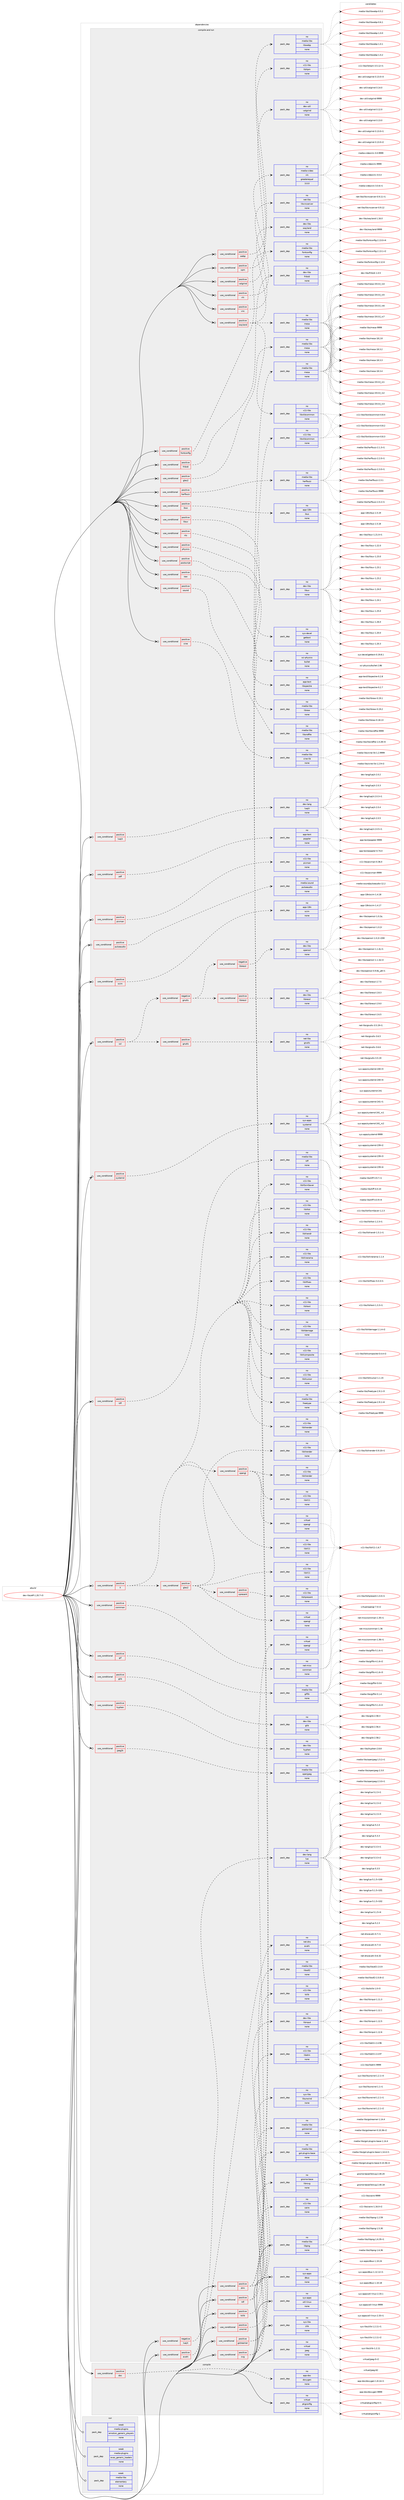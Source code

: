digraph prolog {

# *************
# Graph options
# *************

newrank=true;
concentrate=true;
compound=true;
graph [rankdir=LR,fontname=Helvetica,fontsize=10,ranksep=1.5];#, ranksep=2.5, nodesep=0.2];
edge  [arrowhead=vee];
node  [fontname=Helvetica,fontsize=10];

# **********
# The ebuild
# **********

subgraph cluster_leftcol {
color=gray;
rank=same;
label=<<i>ebuild</i>>;
id [label="dev-libs/efl-1.20.7-r3", color=red, width=4, href="../dev-libs/efl-1.20.7-r3.svg"];
}

# ****************
# The dependencies
# ****************

subgraph cluster_midcol {
color=gray;
label=<<i>dependencies</i>>;
subgraph cluster_compile {
fillcolor="#eeeeee";
style=filled;
label=<<i>compile</i>>;
subgraph cond365515 {
dependency1365254 [label=<<TABLE BORDER="0" CELLBORDER="1" CELLSPACING="0" CELLPADDING="4"><TR><TD ROWSPAN="3" CELLPADDING="10">use_conditional</TD></TR><TR><TD>positive</TD></TR><TR><TD>doc</TD></TR></TABLE>>, shape=none, color=red];
subgraph pack977047 {
dependency1365255 [label=<<TABLE BORDER="0" CELLBORDER="1" CELLSPACING="0" CELLPADDING="4" WIDTH="220"><TR><TD ROWSPAN="6" CELLPADDING="30">pack_dep</TD></TR><TR><TD WIDTH="110">no</TD></TR><TR><TD>app-doc</TD></TR><TR><TD>doxygen</TD></TR><TR><TD>none</TD></TR><TR><TD></TD></TR></TABLE>>, shape=none, color=blue];
}
dependency1365254:e -> dependency1365255:w [weight=20,style="dashed",arrowhead="vee"];
}
id:e -> dependency1365254:w [weight=20,style="solid",arrowhead="vee"];
subgraph pack977048 {
dependency1365256 [label=<<TABLE BORDER="0" CELLBORDER="1" CELLSPACING="0" CELLPADDING="4" WIDTH="220"><TR><TD ROWSPAN="6" CELLPADDING="30">pack_dep</TD></TR><TR><TD WIDTH="110">no</TD></TR><TR><TD>virtual</TD></TR><TR><TD>pkgconfig</TD></TR><TR><TD>none</TD></TR><TR><TD></TD></TR></TABLE>>, shape=none, color=blue];
}
id:e -> dependency1365256:w [weight=20,style="solid",arrowhead="vee"];
}
subgraph cluster_compileandrun {
fillcolor="#eeeeee";
style=filled;
label=<<i>compile and run</i>>;
subgraph cond365516 {
dependency1365257 [label=<<TABLE BORDER="0" CELLBORDER="1" CELLSPACING="0" CELLPADDING="4"><TR><TD ROWSPAN="3" CELLPADDING="10">use_conditional</TD></TR><TR><TD>negative</TD></TR><TR><TD>luajit</TD></TR></TABLE>>, shape=none, color=red];
subgraph pack977049 {
dependency1365258 [label=<<TABLE BORDER="0" CELLBORDER="1" CELLSPACING="0" CELLPADDING="4" WIDTH="220"><TR><TD ROWSPAN="6" CELLPADDING="30">pack_dep</TD></TR><TR><TD WIDTH="110">no</TD></TR><TR><TD>dev-lang</TD></TR><TR><TD>lua</TD></TR><TR><TD>none</TD></TR><TR><TD></TD></TR></TABLE>>, shape=none, color=blue];
}
dependency1365257:e -> dependency1365258:w [weight=20,style="dashed",arrowhead="vee"];
}
id:e -> dependency1365257:w [weight=20,style="solid",arrowhead="odotvee"];
subgraph cond365517 {
dependency1365259 [label=<<TABLE BORDER="0" CELLBORDER="1" CELLSPACING="0" CELLPADDING="4"><TR><TD ROWSPAN="3" CELLPADDING="10">use_conditional</TD></TR><TR><TD>positive</TD></TR><TR><TD>X</TD></TR></TABLE>>, shape=none, color=red];
subgraph pack977050 {
dependency1365260 [label=<<TABLE BORDER="0" CELLBORDER="1" CELLSPACING="0" CELLPADDING="4" WIDTH="220"><TR><TD ROWSPAN="6" CELLPADDING="30">pack_dep</TD></TR><TR><TD WIDTH="110">no</TD></TR><TR><TD>media-libs</TD></TR><TR><TD>freetype</TD></TR><TR><TD>none</TD></TR><TR><TD></TD></TR></TABLE>>, shape=none, color=blue];
}
dependency1365259:e -> dependency1365260:w [weight=20,style="dashed",arrowhead="vee"];
subgraph pack977051 {
dependency1365261 [label=<<TABLE BORDER="0" CELLBORDER="1" CELLSPACING="0" CELLPADDING="4" WIDTH="220"><TR><TD ROWSPAN="6" CELLPADDING="30">pack_dep</TD></TR><TR><TD WIDTH="110">no</TD></TR><TR><TD>x11-libs</TD></TR><TR><TD>libXcursor</TD></TR><TR><TD>none</TD></TR><TR><TD></TD></TR></TABLE>>, shape=none, color=blue];
}
dependency1365259:e -> dependency1365261:w [weight=20,style="dashed",arrowhead="vee"];
subgraph pack977052 {
dependency1365262 [label=<<TABLE BORDER="0" CELLBORDER="1" CELLSPACING="0" CELLPADDING="4" WIDTH="220"><TR><TD ROWSPAN="6" CELLPADDING="30">pack_dep</TD></TR><TR><TD WIDTH="110">no</TD></TR><TR><TD>x11-libs</TD></TR><TR><TD>libX11</TD></TR><TR><TD>none</TD></TR><TR><TD></TD></TR></TABLE>>, shape=none, color=blue];
}
dependency1365259:e -> dependency1365262:w [weight=20,style="dashed",arrowhead="vee"];
subgraph pack977053 {
dependency1365263 [label=<<TABLE BORDER="0" CELLBORDER="1" CELLSPACING="0" CELLPADDING="4" WIDTH="220"><TR><TD ROWSPAN="6" CELLPADDING="30">pack_dep</TD></TR><TR><TD WIDTH="110">no</TD></TR><TR><TD>x11-libs</TD></TR><TR><TD>libXcomposite</TD></TR><TR><TD>none</TD></TR><TR><TD></TD></TR></TABLE>>, shape=none, color=blue];
}
dependency1365259:e -> dependency1365263:w [weight=20,style="dashed",arrowhead="vee"];
subgraph pack977054 {
dependency1365264 [label=<<TABLE BORDER="0" CELLBORDER="1" CELLSPACING="0" CELLPADDING="4" WIDTH="220"><TR><TD ROWSPAN="6" CELLPADDING="30">pack_dep</TD></TR><TR><TD WIDTH="110">no</TD></TR><TR><TD>x11-libs</TD></TR><TR><TD>libXdamage</TD></TR><TR><TD>none</TD></TR><TR><TD></TD></TR></TABLE>>, shape=none, color=blue];
}
dependency1365259:e -> dependency1365264:w [weight=20,style="dashed",arrowhead="vee"];
subgraph pack977055 {
dependency1365265 [label=<<TABLE BORDER="0" CELLBORDER="1" CELLSPACING="0" CELLPADDING="4" WIDTH="220"><TR><TD ROWSPAN="6" CELLPADDING="30">pack_dep</TD></TR><TR><TD WIDTH="110">no</TD></TR><TR><TD>x11-libs</TD></TR><TR><TD>libXext</TD></TR><TR><TD>none</TD></TR><TR><TD></TD></TR></TABLE>>, shape=none, color=blue];
}
dependency1365259:e -> dependency1365265:w [weight=20,style="dashed",arrowhead="vee"];
subgraph pack977056 {
dependency1365266 [label=<<TABLE BORDER="0" CELLBORDER="1" CELLSPACING="0" CELLPADDING="4" WIDTH="220"><TR><TD ROWSPAN="6" CELLPADDING="30">pack_dep</TD></TR><TR><TD WIDTH="110">no</TD></TR><TR><TD>x11-libs</TD></TR><TR><TD>libXfixes</TD></TR><TR><TD>none</TD></TR><TR><TD></TD></TR></TABLE>>, shape=none, color=blue];
}
dependency1365259:e -> dependency1365266:w [weight=20,style="dashed",arrowhead="vee"];
subgraph pack977057 {
dependency1365267 [label=<<TABLE BORDER="0" CELLBORDER="1" CELLSPACING="0" CELLPADDING="4" WIDTH="220"><TR><TD ROWSPAN="6" CELLPADDING="30">pack_dep</TD></TR><TR><TD WIDTH="110">no</TD></TR><TR><TD>x11-libs</TD></TR><TR><TD>libXinerama</TD></TR><TR><TD>none</TD></TR><TR><TD></TD></TR></TABLE>>, shape=none, color=blue];
}
dependency1365259:e -> dependency1365267:w [weight=20,style="dashed",arrowhead="vee"];
subgraph pack977058 {
dependency1365268 [label=<<TABLE BORDER="0" CELLBORDER="1" CELLSPACING="0" CELLPADDING="4" WIDTH="220"><TR><TD ROWSPAN="6" CELLPADDING="30">pack_dep</TD></TR><TR><TD WIDTH="110">no</TD></TR><TR><TD>x11-libs</TD></TR><TR><TD>libXrandr</TD></TR><TR><TD>none</TD></TR><TR><TD></TD></TR></TABLE>>, shape=none, color=blue];
}
dependency1365259:e -> dependency1365268:w [weight=20,style="dashed",arrowhead="vee"];
subgraph pack977059 {
dependency1365269 [label=<<TABLE BORDER="0" CELLBORDER="1" CELLSPACING="0" CELLPADDING="4" WIDTH="220"><TR><TD ROWSPAN="6" CELLPADDING="30">pack_dep</TD></TR><TR><TD WIDTH="110">no</TD></TR><TR><TD>x11-libs</TD></TR><TR><TD>libXrender</TD></TR><TR><TD>none</TD></TR><TR><TD></TD></TR></TABLE>>, shape=none, color=blue];
}
dependency1365259:e -> dependency1365269:w [weight=20,style="dashed",arrowhead="vee"];
subgraph pack977060 {
dependency1365270 [label=<<TABLE BORDER="0" CELLBORDER="1" CELLSPACING="0" CELLPADDING="4" WIDTH="220"><TR><TD ROWSPAN="6" CELLPADDING="30">pack_dep</TD></TR><TR><TD WIDTH="110">no</TD></TR><TR><TD>x11-libs</TD></TR><TR><TD>libXtst</TD></TR><TR><TD>none</TD></TR><TR><TD></TD></TR></TABLE>>, shape=none, color=blue];
}
dependency1365259:e -> dependency1365270:w [weight=20,style="dashed",arrowhead="vee"];
subgraph pack977061 {
dependency1365271 [label=<<TABLE BORDER="0" CELLBORDER="1" CELLSPACING="0" CELLPADDING="4" WIDTH="220"><TR><TD ROWSPAN="6" CELLPADDING="30">pack_dep</TD></TR><TR><TD WIDTH="110">no</TD></TR><TR><TD>x11-libs</TD></TR><TR><TD>libXScrnSaver</TD></TR><TR><TD>none</TD></TR><TR><TD></TD></TR></TABLE>>, shape=none, color=blue];
}
dependency1365259:e -> dependency1365271:w [weight=20,style="dashed",arrowhead="vee"];
subgraph cond365518 {
dependency1365272 [label=<<TABLE BORDER="0" CELLBORDER="1" CELLSPACING="0" CELLPADDING="4"><TR><TD ROWSPAN="3" CELLPADDING="10">use_conditional</TD></TR><TR><TD>positive</TD></TR><TR><TD>opengl</TD></TR></TABLE>>, shape=none, color=red];
subgraph pack977062 {
dependency1365273 [label=<<TABLE BORDER="0" CELLBORDER="1" CELLSPACING="0" CELLPADDING="4" WIDTH="220"><TR><TD ROWSPAN="6" CELLPADDING="30">pack_dep</TD></TR><TR><TD WIDTH="110">no</TD></TR><TR><TD>x11-libs</TD></TR><TR><TD>libX11</TD></TR><TR><TD>none</TD></TR><TR><TD></TD></TR></TABLE>>, shape=none, color=blue];
}
dependency1365272:e -> dependency1365273:w [weight=20,style="dashed",arrowhead="vee"];
subgraph pack977063 {
dependency1365274 [label=<<TABLE BORDER="0" CELLBORDER="1" CELLSPACING="0" CELLPADDING="4" WIDTH="220"><TR><TD ROWSPAN="6" CELLPADDING="30">pack_dep</TD></TR><TR><TD WIDTH="110">no</TD></TR><TR><TD>x11-libs</TD></TR><TR><TD>libXrender</TD></TR><TR><TD>none</TD></TR><TR><TD></TD></TR></TABLE>>, shape=none, color=blue];
}
dependency1365272:e -> dependency1365274:w [weight=20,style="dashed",arrowhead="vee"];
subgraph pack977064 {
dependency1365275 [label=<<TABLE BORDER="0" CELLBORDER="1" CELLSPACING="0" CELLPADDING="4" WIDTH="220"><TR><TD ROWSPAN="6" CELLPADDING="30">pack_dep</TD></TR><TR><TD WIDTH="110">no</TD></TR><TR><TD>virtual</TD></TR><TR><TD>opengl</TD></TR><TR><TD>none</TD></TR><TR><TD></TD></TR></TABLE>>, shape=none, color=blue];
}
dependency1365272:e -> dependency1365275:w [weight=20,style="dashed",arrowhead="vee"];
}
dependency1365259:e -> dependency1365272:w [weight=20,style="dashed",arrowhead="vee"];
subgraph cond365519 {
dependency1365276 [label=<<TABLE BORDER="0" CELLBORDER="1" CELLSPACING="0" CELLPADDING="4"><TR><TD ROWSPAN="3" CELLPADDING="10">use_conditional</TD></TR><TR><TD>positive</TD></TR><TR><TD>gles2</TD></TR></TABLE>>, shape=none, color=red];
subgraph pack977065 {
dependency1365277 [label=<<TABLE BORDER="0" CELLBORDER="1" CELLSPACING="0" CELLPADDING="4" WIDTH="220"><TR><TD ROWSPAN="6" CELLPADDING="30">pack_dep</TD></TR><TR><TD WIDTH="110">no</TD></TR><TR><TD>x11-libs</TD></TR><TR><TD>libX11</TD></TR><TR><TD>none</TD></TR><TR><TD></TD></TR></TABLE>>, shape=none, color=blue];
}
dependency1365276:e -> dependency1365277:w [weight=20,style="dashed",arrowhead="vee"];
subgraph pack977066 {
dependency1365278 [label=<<TABLE BORDER="0" CELLBORDER="1" CELLSPACING="0" CELLPADDING="4" WIDTH="220"><TR><TD ROWSPAN="6" CELLPADDING="30">pack_dep</TD></TR><TR><TD WIDTH="110">no</TD></TR><TR><TD>x11-libs</TD></TR><TR><TD>libXrender</TD></TR><TR><TD>none</TD></TR><TR><TD></TD></TR></TABLE>>, shape=none, color=blue];
}
dependency1365276:e -> dependency1365278:w [weight=20,style="dashed",arrowhead="vee"];
subgraph pack977067 {
dependency1365279 [label=<<TABLE BORDER="0" CELLBORDER="1" CELLSPACING="0" CELLPADDING="4" WIDTH="220"><TR><TD ROWSPAN="6" CELLPADDING="30">pack_dep</TD></TR><TR><TD WIDTH="110">no</TD></TR><TR><TD>virtual</TD></TR><TR><TD>opengl</TD></TR><TR><TD>none</TD></TR><TR><TD></TD></TR></TABLE>>, shape=none, color=blue];
}
dependency1365276:e -> dependency1365279:w [weight=20,style="dashed",arrowhead="vee"];
subgraph cond365520 {
dependency1365280 [label=<<TABLE BORDER="0" CELLBORDER="1" CELLSPACING="0" CELLPADDING="4"><TR><TD ROWSPAN="3" CELLPADDING="10">use_conditional</TD></TR><TR><TD>positive</TD></TR><TR><TD>xpresent</TD></TR></TABLE>>, shape=none, color=red];
subgraph pack977068 {
dependency1365281 [label=<<TABLE BORDER="0" CELLBORDER="1" CELLSPACING="0" CELLPADDING="4" WIDTH="220"><TR><TD ROWSPAN="6" CELLPADDING="30">pack_dep</TD></TR><TR><TD WIDTH="110">no</TD></TR><TR><TD>x11-libs</TD></TR><TR><TD>libXpresent</TD></TR><TR><TD>none</TD></TR><TR><TD></TD></TR></TABLE>>, shape=none, color=blue];
}
dependency1365280:e -> dependency1365281:w [weight=20,style="dashed",arrowhead="vee"];
}
dependency1365276:e -> dependency1365280:w [weight=20,style="dashed",arrowhead="vee"];
}
dependency1365259:e -> dependency1365276:w [weight=20,style="dashed",arrowhead="vee"];
}
id:e -> dependency1365259:w [weight=20,style="solid",arrowhead="odotvee"];
subgraph cond365521 {
dependency1365282 [label=<<TABLE BORDER="0" CELLBORDER="1" CELLSPACING="0" CELLPADDING="4"><TR><TD ROWSPAN="3" CELLPADDING="10">use_conditional</TD></TR><TR><TD>positive</TD></TR><TR><TD>avahi</TD></TR></TABLE>>, shape=none, color=red];
subgraph pack977069 {
dependency1365283 [label=<<TABLE BORDER="0" CELLBORDER="1" CELLSPACING="0" CELLPADDING="4" WIDTH="220"><TR><TD ROWSPAN="6" CELLPADDING="30">pack_dep</TD></TR><TR><TD WIDTH="110">no</TD></TR><TR><TD>net-dns</TD></TR><TR><TD>avahi</TD></TR><TR><TD>none</TD></TR><TR><TD></TD></TR></TABLE>>, shape=none, color=blue];
}
dependency1365282:e -> dependency1365283:w [weight=20,style="dashed",arrowhead="vee"];
}
id:e -> dependency1365282:w [weight=20,style="solid",arrowhead="odotvee"];
subgraph cond365522 {
dependency1365284 [label=<<TABLE BORDER="0" CELLBORDER="1" CELLSPACING="0" CELLPADDING="4"><TR><TD ROWSPAN="3" CELLPADDING="10">use_conditional</TD></TR><TR><TD>positive</TD></TR><TR><TD>connman</TD></TR></TABLE>>, shape=none, color=red];
subgraph pack977070 {
dependency1365285 [label=<<TABLE BORDER="0" CELLBORDER="1" CELLSPACING="0" CELLPADDING="4" WIDTH="220"><TR><TD ROWSPAN="6" CELLPADDING="30">pack_dep</TD></TR><TR><TD WIDTH="110">no</TD></TR><TR><TD>net-misc</TD></TR><TR><TD>connman</TD></TR><TR><TD>none</TD></TR><TR><TD></TD></TR></TABLE>>, shape=none, color=blue];
}
dependency1365284:e -> dependency1365285:w [weight=20,style="dashed",arrowhead="vee"];
}
id:e -> dependency1365284:w [weight=20,style="solid",arrowhead="odotvee"];
subgraph cond365523 {
dependency1365286 [label=<<TABLE BORDER="0" CELLBORDER="1" CELLSPACING="0" CELLPADDING="4"><TR><TD ROWSPAN="3" CELLPADDING="10">use_conditional</TD></TR><TR><TD>positive</TD></TR><TR><TD>drm</TD></TR></TABLE>>, shape=none, color=red];
subgraph pack977071 {
dependency1365287 [label=<<TABLE BORDER="0" CELLBORDER="1" CELLSPACING="0" CELLPADDING="4" WIDTH="220"><TR><TD ROWSPAN="6" CELLPADDING="30">pack_dep</TD></TR><TR><TD WIDTH="110">no</TD></TR><TR><TD>dev-libs</TD></TR><TR><TD>libinput</TD></TR><TR><TD>none</TD></TR><TR><TD></TD></TR></TABLE>>, shape=none, color=blue];
}
dependency1365286:e -> dependency1365287:w [weight=20,style="dashed",arrowhead="vee"];
subgraph pack977072 {
dependency1365288 [label=<<TABLE BORDER="0" CELLBORDER="1" CELLSPACING="0" CELLPADDING="4" WIDTH="220"><TR><TD ROWSPAN="6" CELLPADDING="30">pack_dep</TD></TR><TR><TD WIDTH="110">no</TD></TR><TR><TD>media-libs</TD></TR><TR><TD>mesa</TD></TR><TR><TD>none</TD></TR><TR><TD></TD></TR></TABLE>>, shape=none, color=blue];
}
dependency1365286:e -> dependency1365288:w [weight=20,style="dashed",arrowhead="vee"];
subgraph pack977073 {
dependency1365289 [label=<<TABLE BORDER="0" CELLBORDER="1" CELLSPACING="0" CELLPADDING="4" WIDTH="220"><TR><TD ROWSPAN="6" CELLPADDING="30">pack_dep</TD></TR><TR><TD WIDTH="110">no</TD></TR><TR><TD>x11-libs</TD></TR><TR><TD>libdrm</TD></TR><TR><TD>none</TD></TR><TR><TD></TD></TR></TABLE>>, shape=none, color=blue];
}
dependency1365286:e -> dependency1365289:w [weight=20,style="dashed",arrowhead="vee"];
subgraph pack977074 {
dependency1365290 [label=<<TABLE BORDER="0" CELLBORDER="1" CELLSPACING="0" CELLPADDING="4" WIDTH="220"><TR><TD ROWSPAN="6" CELLPADDING="30">pack_dep</TD></TR><TR><TD WIDTH="110">no</TD></TR><TR><TD>x11-libs</TD></TR><TR><TD>libxkbcommon</TD></TR><TR><TD>none</TD></TR><TR><TD></TD></TR></TABLE>>, shape=none, color=blue];
}
dependency1365286:e -> dependency1365290:w [weight=20,style="dashed",arrowhead="vee"];
}
id:e -> dependency1365286:w [weight=20,style="solid",arrowhead="odotvee"];
subgraph cond365524 {
dependency1365291 [label=<<TABLE BORDER="0" CELLBORDER="1" CELLSPACING="0" CELLPADDING="4"><TR><TD ROWSPAN="3" CELLPADDING="10">use_conditional</TD></TR><TR><TD>positive</TD></TR><TR><TD>fontconfig</TD></TR></TABLE>>, shape=none, color=red];
subgraph pack977075 {
dependency1365292 [label=<<TABLE BORDER="0" CELLBORDER="1" CELLSPACING="0" CELLPADDING="4" WIDTH="220"><TR><TD ROWSPAN="6" CELLPADDING="30">pack_dep</TD></TR><TR><TD WIDTH="110">no</TD></TR><TR><TD>media-libs</TD></TR><TR><TD>fontconfig</TD></TR><TR><TD>none</TD></TR><TR><TD></TD></TR></TABLE>>, shape=none, color=blue];
}
dependency1365291:e -> dependency1365292:w [weight=20,style="dashed",arrowhead="vee"];
}
id:e -> dependency1365291:w [weight=20,style="solid",arrowhead="odotvee"];
subgraph cond365525 {
dependency1365293 [label=<<TABLE BORDER="0" CELLBORDER="1" CELLSPACING="0" CELLPADDING="4"><TR><TD ROWSPAN="3" CELLPADDING="10">use_conditional</TD></TR><TR><TD>positive</TD></TR><TR><TD>fribidi</TD></TR></TABLE>>, shape=none, color=red];
subgraph pack977076 {
dependency1365294 [label=<<TABLE BORDER="0" CELLBORDER="1" CELLSPACING="0" CELLPADDING="4" WIDTH="220"><TR><TD ROWSPAN="6" CELLPADDING="30">pack_dep</TD></TR><TR><TD WIDTH="110">no</TD></TR><TR><TD>dev-libs</TD></TR><TR><TD>fribidi</TD></TR><TR><TD>none</TD></TR><TR><TD></TD></TR></TABLE>>, shape=none, color=blue];
}
dependency1365293:e -> dependency1365294:w [weight=20,style="dashed",arrowhead="vee"];
}
id:e -> dependency1365293:w [weight=20,style="solid",arrowhead="odotvee"];
subgraph cond365526 {
dependency1365295 [label=<<TABLE BORDER="0" CELLBORDER="1" CELLSPACING="0" CELLPADDING="4"><TR><TD ROWSPAN="3" CELLPADDING="10">use_conditional</TD></TR><TR><TD>positive</TD></TR><TR><TD>gif</TD></TR></TABLE>>, shape=none, color=red];
subgraph pack977077 {
dependency1365296 [label=<<TABLE BORDER="0" CELLBORDER="1" CELLSPACING="0" CELLPADDING="4" WIDTH="220"><TR><TD ROWSPAN="6" CELLPADDING="30">pack_dep</TD></TR><TR><TD WIDTH="110">no</TD></TR><TR><TD>media-libs</TD></TR><TR><TD>giflib</TD></TR><TR><TD>none</TD></TR><TR><TD></TD></TR></TABLE>>, shape=none, color=blue];
}
dependency1365295:e -> dependency1365296:w [weight=20,style="dashed",arrowhead="vee"];
}
id:e -> dependency1365295:w [weight=20,style="solid",arrowhead="odotvee"];
subgraph cond365527 {
dependency1365297 [label=<<TABLE BORDER="0" CELLBORDER="1" CELLSPACING="0" CELLPADDING="4"><TR><TD ROWSPAN="3" CELLPADDING="10">use_conditional</TD></TR><TR><TD>positive</TD></TR><TR><TD>gles2</TD></TR></TABLE>>, shape=none, color=red];
subgraph pack977078 {
dependency1365298 [label=<<TABLE BORDER="0" CELLBORDER="1" CELLSPACING="0" CELLPADDING="4" WIDTH="220"><TR><TD ROWSPAN="6" CELLPADDING="30">pack_dep</TD></TR><TR><TD WIDTH="110">no</TD></TR><TR><TD>media-libs</TD></TR><TR><TD>mesa</TD></TR><TR><TD>none</TD></TR><TR><TD></TD></TR></TABLE>>, shape=none, color=blue];
}
dependency1365297:e -> dependency1365298:w [weight=20,style="dashed",arrowhead="vee"];
}
id:e -> dependency1365297:w [weight=20,style="solid",arrowhead="odotvee"];
subgraph cond365528 {
dependency1365299 [label=<<TABLE BORDER="0" CELLBORDER="1" CELLSPACING="0" CELLPADDING="4"><TR><TD ROWSPAN="3" CELLPADDING="10">use_conditional</TD></TR><TR><TD>positive</TD></TR><TR><TD>glib</TD></TR></TABLE>>, shape=none, color=red];
subgraph pack977079 {
dependency1365300 [label=<<TABLE BORDER="0" CELLBORDER="1" CELLSPACING="0" CELLPADDING="4" WIDTH="220"><TR><TD ROWSPAN="6" CELLPADDING="30">pack_dep</TD></TR><TR><TD WIDTH="110">no</TD></TR><TR><TD>dev-libs</TD></TR><TR><TD>glib</TD></TR><TR><TD>none</TD></TR><TR><TD></TD></TR></TABLE>>, shape=none, color=blue];
}
dependency1365299:e -> dependency1365300:w [weight=20,style="dashed",arrowhead="vee"];
}
id:e -> dependency1365299:w [weight=20,style="solid",arrowhead="odotvee"];
subgraph cond365529 {
dependency1365301 [label=<<TABLE BORDER="0" CELLBORDER="1" CELLSPACING="0" CELLPADDING="4"><TR><TD ROWSPAN="3" CELLPADDING="10">use_conditional</TD></TR><TR><TD>positive</TD></TR><TR><TD>gstreamer</TD></TR></TABLE>>, shape=none, color=red];
subgraph pack977080 {
dependency1365302 [label=<<TABLE BORDER="0" CELLBORDER="1" CELLSPACING="0" CELLPADDING="4" WIDTH="220"><TR><TD ROWSPAN="6" CELLPADDING="30">pack_dep</TD></TR><TR><TD WIDTH="110">no</TD></TR><TR><TD>media-libs</TD></TR><TR><TD>gstreamer</TD></TR><TR><TD>none</TD></TR><TR><TD></TD></TR></TABLE>>, shape=none, color=blue];
}
dependency1365301:e -> dependency1365302:w [weight=20,style="dashed",arrowhead="vee"];
subgraph pack977081 {
dependency1365303 [label=<<TABLE BORDER="0" CELLBORDER="1" CELLSPACING="0" CELLPADDING="4" WIDTH="220"><TR><TD ROWSPAN="6" CELLPADDING="30">pack_dep</TD></TR><TR><TD WIDTH="110">no</TD></TR><TR><TD>media-libs</TD></TR><TR><TD>gst-plugins-base</TD></TR><TR><TD>none</TD></TR><TR><TD></TD></TR></TABLE>>, shape=none, color=blue];
}
dependency1365301:e -> dependency1365303:w [weight=20,style="dashed",arrowhead="vee"];
}
id:e -> dependency1365301:w [weight=20,style="solid",arrowhead="odotvee"];
subgraph cond365530 {
dependency1365304 [label=<<TABLE BORDER="0" CELLBORDER="1" CELLSPACING="0" CELLPADDING="4"><TR><TD ROWSPAN="3" CELLPADDING="10">use_conditional</TD></TR><TR><TD>positive</TD></TR><TR><TD>harfbuzz</TD></TR></TABLE>>, shape=none, color=red];
subgraph pack977082 {
dependency1365305 [label=<<TABLE BORDER="0" CELLBORDER="1" CELLSPACING="0" CELLPADDING="4" WIDTH="220"><TR><TD ROWSPAN="6" CELLPADDING="30">pack_dep</TD></TR><TR><TD WIDTH="110">no</TD></TR><TR><TD>media-libs</TD></TR><TR><TD>harfbuzz</TD></TR><TR><TD>none</TD></TR><TR><TD></TD></TR></TABLE>>, shape=none, color=blue];
}
dependency1365304:e -> dependency1365305:w [weight=20,style="dashed",arrowhead="vee"];
}
id:e -> dependency1365304:w [weight=20,style="solid",arrowhead="odotvee"];
subgraph cond365531 {
dependency1365306 [label=<<TABLE BORDER="0" CELLBORDER="1" CELLSPACING="0" CELLPADDING="4"><TR><TD ROWSPAN="3" CELLPADDING="10">use_conditional</TD></TR><TR><TD>positive</TD></TR><TR><TD>hyphen</TD></TR></TABLE>>, shape=none, color=red];
subgraph pack977083 {
dependency1365307 [label=<<TABLE BORDER="0" CELLBORDER="1" CELLSPACING="0" CELLPADDING="4" WIDTH="220"><TR><TD ROWSPAN="6" CELLPADDING="30">pack_dep</TD></TR><TR><TD WIDTH="110">no</TD></TR><TR><TD>dev-libs</TD></TR><TR><TD>hyphen</TD></TR><TR><TD>none</TD></TR><TR><TD></TD></TR></TABLE>>, shape=none, color=blue];
}
dependency1365306:e -> dependency1365307:w [weight=20,style="dashed",arrowhead="vee"];
}
id:e -> dependency1365306:w [weight=20,style="solid",arrowhead="odotvee"];
subgraph cond365532 {
dependency1365308 [label=<<TABLE BORDER="0" CELLBORDER="1" CELLSPACING="0" CELLPADDING="4"><TR><TD ROWSPAN="3" CELLPADDING="10">use_conditional</TD></TR><TR><TD>positive</TD></TR><TR><TD>ibus</TD></TR></TABLE>>, shape=none, color=red];
subgraph pack977084 {
dependency1365309 [label=<<TABLE BORDER="0" CELLBORDER="1" CELLSPACING="0" CELLPADDING="4" WIDTH="220"><TR><TD ROWSPAN="6" CELLPADDING="30">pack_dep</TD></TR><TR><TD WIDTH="110">no</TD></TR><TR><TD>app-i18n</TD></TR><TR><TD>ibus</TD></TR><TR><TD>none</TD></TR><TR><TD></TD></TR></TABLE>>, shape=none, color=blue];
}
dependency1365308:e -> dependency1365309:w [weight=20,style="dashed",arrowhead="vee"];
}
id:e -> dependency1365308:w [weight=20,style="solid",arrowhead="odotvee"];
subgraph cond365533 {
dependency1365310 [label=<<TABLE BORDER="0" CELLBORDER="1" CELLSPACING="0" CELLPADDING="4"><TR><TD ROWSPAN="3" CELLPADDING="10">use_conditional</TD></TR><TR><TD>positive</TD></TR><TR><TD>jpeg2k</TD></TR></TABLE>>, shape=none, color=red];
subgraph pack977085 {
dependency1365311 [label=<<TABLE BORDER="0" CELLBORDER="1" CELLSPACING="0" CELLPADDING="4" WIDTH="220"><TR><TD ROWSPAN="6" CELLPADDING="30">pack_dep</TD></TR><TR><TD WIDTH="110">no</TD></TR><TR><TD>media-libs</TD></TR><TR><TD>openjpeg</TD></TR><TR><TD>none</TD></TR><TR><TD></TD></TR></TABLE>>, shape=none, color=blue];
}
dependency1365310:e -> dependency1365311:w [weight=20,style="dashed",arrowhead="vee"];
}
id:e -> dependency1365310:w [weight=20,style="solid",arrowhead="odotvee"];
subgraph cond365534 {
dependency1365312 [label=<<TABLE BORDER="0" CELLBORDER="1" CELLSPACING="0" CELLPADDING="4"><TR><TD ROWSPAN="3" CELLPADDING="10">use_conditional</TD></TR><TR><TD>positive</TD></TR><TR><TD>libuv</TD></TR></TABLE>>, shape=none, color=red];
subgraph pack977086 {
dependency1365313 [label=<<TABLE BORDER="0" CELLBORDER="1" CELLSPACING="0" CELLPADDING="4" WIDTH="220"><TR><TD ROWSPAN="6" CELLPADDING="30">pack_dep</TD></TR><TR><TD WIDTH="110">no</TD></TR><TR><TD>dev-libs</TD></TR><TR><TD>libuv</TD></TR><TR><TD>none</TD></TR><TR><TD></TD></TR></TABLE>>, shape=none, color=blue];
}
dependency1365312:e -> dependency1365313:w [weight=20,style="dashed",arrowhead="vee"];
}
id:e -> dependency1365312:w [weight=20,style="solid",arrowhead="odotvee"];
subgraph cond365535 {
dependency1365314 [label=<<TABLE BORDER="0" CELLBORDER="1" CELLSPACING="0" CELLPADDING="4"><TR><TD ROWSPAN="3" CELLPADDING="10">use_conditional</TD></TR><TR><TD>positive</TD></TR><TR><TD>luajit</TD></TR></TABLE>>, shape=none, color=red];
subgraph pack977087 {
dependency1365315 [label=<<TABLE BORDER="0" CELLBORDER="1" CELLSPACING="0" CELLPADDING="4" WIDTH="220"><TR><TD ROWSPAN="6" CELLPADDING="30">pack_dep</TD></TR><TR><TD WIDTH="110">no</TD></TR><TR><TD>dev-lang</TD></TR><TR><TD>luajit</TD></TR><TR><TD>none</TD></TR><TR><TD></TD></TR></TABLE>>, shape=none, color=blue];
}
dependency1365314:e -> dependency1365315:w [weight=20,style="dashed",arrowhead="vee"];
}
id:e -> dependency1365314:w [weight=20,style="solid",arrowhead="odotvee"];
subgraph cond365536 {
dependency1365316 [label=<<TABLE BORDER="0" CELLBORDER="1" CELLSPACING="0" CELLPADDING="4"><TR><TD ROWSPAN="3" CELLPADDING="10">use_conditional</TD></TR><TR><TD>positive</TD></TR><TR><TD>nls</TD></TR></TABLE>>, shape=none, color=red];
subgraph pack977088 {
dependency1365317 [label=<<TABLE BORDER="0" CELLBORDER="1" CELLSPACING="0" CELLPADDING="4" WIDTH="220"><TR><TD ROWSPAN="6" CELLPADDING="30">pack_dep</TD></TR><TR><TD WIDTH="110">no</TD></TR><TR><TD>sys-devel</TD></TR><TR><TD>gettext</TD></TR><TR><TD>none</TD></TR><TR><TD></TD></TR></TABLE>>, shape=none, color=blue];
}
dependency1365316:e -> dependency1365317:w [weight=20,style="dashed",arrowhead="vee"];
}
id:e -> dependency1365316:w [weight=20,style="solid",arrowhead="odotvee"];
subgraph cond365537 {
dependency1365318 [label=<<TABLE BORDER="0" CELLBORDER="1" CELLSPACING="0" CELLPADDING="4"><TR><TD ROWSPAN="3" CELLPADDING="10">use_conditional</TD></TR><TR><TD>positive</TD></TR><TR><TD>pdf</TD></TR></TABLE>>, shape=none, color=red];
subgraph pack977089 {
dependency1365319 [label=<<TABLE BORDER="0" CELLBORDER="1" CELLSPACING="0" CELLPADDING="4" WIDTH="220"><TR><TD ROWSPAN="6" CELLPADDING="30">pack_dep</TD></TR><TR><TD WIDTH="110">no</TD></TR><TR><TD>app-text</TD></TR><TR><TD>poppler</TD></TR><TR><TD>none</TD></TR><TR><TD></TD></TR></TABLE>>, shape=none, color=blue];
}
dependency1365318:e -> dependency1365319:w [weight=20,style="dashed",arrowhead="vee"];
}
id:e -> dependency1365318:w [weight=20,style="solid",arrowhead="odotvee"];
subgraph cond365538 {
dependency1365320 [label=<<TABLE BORDER="0" CELLBORDER="1" CELLSPACING="0" CELLPADDING="4"><TR><TD ROWSPAN="3" CELLPADDING="10">use_conditional</TD></TR><TR><TD>positive</TD></TR><TR><TD>physics</TD></TR></TABLE>>, shape=none, color=red];
subgraph pack977090 {
dependency1365321 [label=<<TABLE BORDER="0" CELLBORDER="1" CELLSPACING="0" CELLPADDING="4" WIDTH="220"><TR><TD ROWSPAN="6" CELLPADDING="30">pack_dep</TD></TR><TR><TD WIDTH="110">no</TD></TR><TR><TD>sci-physics</TD></TR><TR><TD>bullet</TD></TR><TR><TD>none</TD></TR><TR><TD></TD></TR></TABLE>>, shape=none, color=blue];
}
dependency1365320:e -> dependency1365321:w [weight=20,style="dashed",arrowhead="vee"];
}
id:e -> dependency1365320:w [weight=20,style="solid",arrowhead="odotvee"];
subgraph cond365539 {
dependency1365322 [label=<<TABLE BORDER="0" CELLBORDER="1" CELLSPACING="0" CELLPADDING="4"><TR><TD ROWSPAN="3" CELLPADDING="10">use_conditional</TD></TR><TR><TD>positive</TD></TR><TR><TD>pixman</TD></TR></TABLE>>, shape=none, color=red];
subgraph pack977091 {
dependency1365323 [label=<<TABLE BORDER="0" CELLBORDER="1" CELLSPACING="0" CELLPADDING="4" WIDTH="220"><TR><TD ROWSPAN="6" CELLPADDING="30">pack_dep</TD></TR><TR><TD WIDTH="110">no</TD></TR><TR><TD>x11-libs</TD></TR><TR><TD>pixman</TD></TR><TR><TD>none</TD></TR><TR><TD></TD></TR></TABLE>>, shape=none, color=blue];
}
dependency1365322:e -> dependency1365323:w [weight=20,style="dashed",arrowhead="vee"];
}
id:e -> dependency1365322:w [weight=20,style="solid",arrowhead="odotvee"];
subgraph cond365540 {
dependency1365324 [label=<<TABLE BORDER="0" CELLBORDER="1" CELLSPACING="0" CELLPADDING="4"><TR><TD ROWSPAN="3" CELLPADDING="10">use_conditional</TD></TR><TR><TD>positive</TD></TR><TR><TD>postscript</TD></TR></TABLE>>, shape=none, color=red];
subgraph pack977092 {
dependency1365325 [label=<<TABLE BORDER="0" CELLBORDER="1" CELLSPACING="0" CELLPADDING="4" WIDTH="220"><TR><TD ROWSPAN="6" CELLPADDING="30">pack_dep</TD></TR><TR><TD WIDTH="110">no</TD></TR><TR><TD>app-text</TD></TR><TR><TD>libspectre</TD></TR><TR><TD>none</TD></TR><TR><TD></TD></TR></TABLE>>, shape=none, color=blue];
}
dependency1365324:e -> dependency1365325:w [weight=20,style="dashed",arrowhead="vee"];
}
id:e -> dependency1365324:w [weight=20,style="solid",arrowhead="odotvee"];
subgraph cond365541 {
dependency1365326 [label=<<TABLE BORDER="0" CELLBORDER="1" CELLSPACING="0" CELLPADDING="4"><TR><TD ROWSPAN="3" CELLPADDING="10">use_conditional</TD></TR><TR><TD>positive</TD></TR><TR><TD>pulseaudio</TD></TR></TABLE>>, shape=none, color=red];
subgraph pack977093 {
dependency1365327 [label=<<TABLE BORDER="0" CELLBORDER="1" CELLSPACING="0" CELLPADDING="4" WIDTH="220"><TR><TD ROWSPAN="6" CELLPADDING="30">pack_dep</TD></TR><TR><TD WIDTH="110">no</TD></TR><TR><TD>media-sound</TD></TR><TR><TD>pulseaudio</TD></TR><TR><TD>none</TD></TR><TR><TD></TD></TR></TABLE>>, shape=none, color=blue];
}
dependency1365326:e -> dependency1365327:w [weight=20,style="dashed",arrowhead="vee"];
}
id:e -> dependency1365326:w [weight=20,style="solid",arrowhead="odotvee"];
subgraph cond365542 {
dependency1365328 [label=<<TABLE BORDER="0" CELLBORDER="1" CELLSPACING="0" CELLPADDING="4"><TR><TD ROWSPAN="3" CELLPADDING="10">use_conditional</TD></TR><TR><TD>positive</TD></TR><TR><TD>raw</TD></TR></TABLE>>, shape=none, color=red];
subgraph pack977094 {
dependency1365329 [label=<<TABLE BORDER="0" CELLBORDER="1" CELLSPACING="0" CELLPADDING="4" WIDTH="220"><TR><TD ROWSPAN="6" CELLPADDING="30">pack_dep</TD></TR><TR><TD WIDTH="110">no</TD></TR><TR><TD>media-libs</TD></TR><TR><TD>libraw</TD></TR><TR><TD>none</TD></TR><TR><TD></TD></TR></TABLE>>, shape=none, color=blue];
}
dependency1365328:e -> dependency1365329:w [weight=20,style="dashed",arrowhead="vee"];
}
id:e -> dependency1365328:w [weight=20,style="solid",arrowhead="odotvee"];
subgraph cond365543 {
dependency1365330 [label=<<TABLE BORDER="0" CELLBORDER="1" CELLSPACING="0" CELLPADDING="4"><TR><TD ROWSPAN="3" CELLPADDING="10">use_conditional</TD></TR><TR><TD>positive</TD></TR><TR><TD>scim</TD></TR></TABLE>>, shape=none, color=red];
subgraph pack977095 {
dependency1365331 [label=<<TABLE BORDER="0" CELLBORDER="1" CELLSPACING="0" CELLPADDING="4" WIDTH="220"><TR><TD ROWSPAN="6" CELLPADDING="30">pack_dep</TD></TR><TR><TD WIDTH="110">no</TD></TR><TR><TD>app-i18n</TD></TR><TR><TD>scim</TD></TR><TR><TD>none</TD></TR><TR><TD></TD></TR></TABLE>>, shape=none, color=blue];
}
dependency1365330:e -> dependency1365331:w [weight=20,style="dashed",arrowhead="vee"];
}
id:e -> dependency1365330:w [weight=20,style="solid",arrowhead="odotvee"];
subgraph cond365544 {
dependency1365332 [label=<<TABLE BORDER="0" CELLBORDER="1" CELLSPACING="0" CELLPADDING="4"><TR><TD ROWSPAN="3" CELLPADDING="10">use_conditional</TD></TR><TR><TD>positive</TD></TR><TR><TD>sdl</TD></TR></TABLE>>, shape=none, color=red];
subgraph pack977096 {
dependency1365333 [label=<<TABLE BORDER="0" CELLBORDER="1" CELLSPACING="0" CELLPADDING="4" WIDTH="220"><TR><TD ROWSPAN="6" CELLPADDING="30">pack_dep</TD></TR><TR><TD WIDTH="110">no</TD></TR><TR><TD>media-libs</TD></TR><TR><TD>libsdl2</TD></TR><TR><TD>none</TD></TR><TR><TD></TD></TR></TABLE>>, shape=none, color=blue];
}
dependency1365332:e -> dependency1365333:w [weight=20,style="dashed",arrowhead="vee"];
subgraph pack977097 {
dependency1365334 [label=<<TABLE BORDER="0" CELLBORDER="1" CELLSPACING="0" CELLPADDING="4" WIDTH="220"><TR><TD ROWSPAN="6" CELLPADDING="30">pack_dep</TD></TR><TR><TD WIDTH="110">no</TD></TR><TR><TD>virtual</TD></TR><TR><TD>opengl</TD></TR><TR><TD>none</TD></TR><TR><TD></TD></TR></TABLE>>, shape=none, color=blue];
}
dependency1365332:e -> dependency1365334:w [weight=20,style="dashed",arrowhead="vee"];
}
id:e -> dependency1365332:w [weight=20,style="solid",arrowhead="odotvee"];
subgraph cond365545 {
dependency1365335 [label=<<TABLE BORDER="0" CELLBORDER="1" CELLSPACING="0" CELLPADDING="4"><TR><TD ROWSPAN="3" CELLPADDING="10">use_conditional</TD></TR><TR><TD>positive</TD></TR><TR><TD>sound</TD></TR></TABLE>>, shape=none, color=red];
subgraph pack977098 {
dependency1365336 [label=<<TABLE BORDER="0" CELLBORDER="1" CELLSPACING="0" CELLPADDING="4" WIDTH="220"><TR><TD ROWSPAN="6" CELLPADDING="30">pack_dep</TD></TR><TR><TD WIDTH="110">no</TD></TR><TR><TD>media-libs</TD></TR><TR><TD>libsndfile</TD></TR><TR><TD>none</TD></TR><TR><TD></TD></TR></TABLE>>, shape=none, color=blue];
}
dependency1365335:e -> dependency1365336:w [weight=20,style="dashed",arrowhead="vee"];
}
id:e -> dependency1365335:w [weight=20,style="solid",arrowhead="odotvee"];
subgraph cond365546 {
dependency1365337 [label=<<TABLE BORDER="0" CELLBORDER="1" CELLSPACING="0" CELLPADDING="4"><TR><TD ROWSPAN="3" CELLPADDING="10">use_conditional</TD></TR><TR><TD>positive</TD></TR><TR><TD>ssl</TD></TR></TABLE>>, shape=none, color=red];
subgraph cond365547 {
dependency1365338 [label=<<TABLE BORDER="0" CELLBORDER="1" CELLSPACING="0" CELLPADDING="4"><TR><TD ROWSPAN="3" CELLPADDING="10">use_conditional</TD></TR><TR><TD>positive</TD></TR><TR><TD>gnutls</TD></TR></TABLE>>, shape=none, color=red];
subgraph pack977099 {
dependency1365339 [label=<<TABLE BORDER="0" CELLBORDER="1" CELLSPACING="0" CELLPADDING="4" WIDTH="220"><TR><TD ROWSPAN="6" CELLPADDING="30">pack_dep</TD></TR><TR><TD WIDTH="110">no</TD></TR><TR><TD>net-libs</TD></TR><TR><TD>gnutls</TD></TR><TR><TD>none</TD></TR><TR><TD></TD></TR></TABLE>>, shape=none, color=blue];
}
dependency1365338:e -> dependency1365339:w [weight=20,style="dashed",arrowhead="vee"];
}
dependency1365337:e -> dependency1365338:w [weight=20,style="dashed",arrowhead="vee"];
subgraph cond365548 {
dependency1365340 [label=<<TABLE BORDER="0" CELLBORDER="1" CELLSPACING="0" CELLPADDING="4"><TR><TD ROWSPAN="3" CELLPADDING="10">use_conditional</TD></TR><TR><TD>negative</TD></TR><TR><TD>gnutls</TD></TR></TABLE>>, shape=none, color=red];
subgraph cond365549 {
dependency1365341 [label=<<TABLE BORDER="0" CELLBORDER="1" CELLSPACING="0" CELLPADDING="4"><TR><TD ROWSPAN="3" CELLPADDING="10">use_conditional</TD></TR><TR><TD>negative</TD></TR><TR><TD>libressl</TD></TR></TABLE>>, shape=none, color=red];
subgraph pack977100 {
dependency1365342 [label=<<TABLE BORDER="0" CELLBORDER="1" CELLSPACING="0" CELLPADDING="4" WIDTH="220"><TR><TD ROWSPAN="6" CELLPADDING="30">pack_dep</TD></TR><TR><TD WIDTH="110">no</TD></TR><TR><TD>dev-libs</TD></TR><TR><TD>openssl</TD></TR><TR><TD>none</TD></TR><TR><TD></TD></TR></TABLE>>, shape=none, color=blue];
}
dependency1365341:e -> dependency1365342:w [weight=20,style="dashed",arrowhead="vee"];
}
dependency1365340:e -> dependency1365341:w [weight=20,style="dashed",arrowhead="vee"];
subgraph cond365550 {
dependency1365343 [label=<<TABLE BORDER="0" CELLBORDER="1" CELLSPACING="0" CELLPADDING="4"><TR><TD ROWSPAN="3" CELLPADDING="10">use_conditional</TD></TR><TR><TD>positive</TD></TR><TR><TD>libressl</TD></TR></TABLE>>, shape=none, color=red];
subgraph pack977101 {
dependency1365344 [label=<<TABLE BORDER="0" CELLBORDER="1" CELLSPACING="0" CELLPADDING="4" WIDTH="220"><TR><TD ROWSPAN="6" CELLPADDING="30">pack_dep</TD></TR><TR><TD WIDTH="110">no</TD></TR><TR><TD>dev-libs</TD></TR><TR><TD>libressl</TD></TR><TR><TD>none</TD></TR><TR><TD></TD></TR></TABLE>>, shape=none, color=blue];
}
dependency1365343:e -> dependency1365344:w [weight=20,style="dashed",arrowhead="vee"];
}
dependency1365340:e -> dependency1365343:w [weight=20,style="dashed",arrowhead="vee"];
}
dependency1365337:e -> dependency1365340:w [weight=20,style="dashed",arrowhead="vee"];
}
id:e -> dependency1365337:w [weight=20,style="solid",arrowhead="odotvee"];
subgraph cond365551 {
dependency1365345 [label=<<TABLE BORDER="0" CELLBORDER="1" CELLSPACING="0" CELLPADDING="4"><TR><TD ROWSPAN="3" CELLPADDING="10">use_conditional</TD></TR><TR><TD>positive</TD></TR><TR><TD>svg</TD></TR></TABLE>>, shape=none, color=red];
subgraph pack977102 {
dependency1365346 [label=<<TABLE BORDER="0" CELLBORDER="1" CELLSPACING="0" CELLPADDING="4" WIDTH="220"><TR><TD ROWSPAN="6" CELLPADDING="30">pack_dep</TD></TR><TR><TD WIDTH="110">no</TD></TR><TR><TD>gnome-base</TD></TR><TR><TD>librsvg</TD></TR><TR><TD>none</TD></TR><TR><TD></TD></TR></TABLE>>, shape=none, color=blue];
}
dependency1365345:e -> dependency1365346:w [weight=20,style="dashed",arrowhead="vee"];
subgraph pack977103 {
dependency1365347 [label=<<TABLE BORDER="0" CELLBORDER="1" CELLSPACING="0" CELLPADDING="4" WIDTH="220"><TR><TD ROWSPAN="6" CELLPADDING="30">pack_dep</TD></TR><TR><TD WIDTH="110">no</TD></TR><TR><TD>x11-libs</TD></TR><TR><TD>cairo</TD></TR><TR><TD>none</TD></TR><TR><TD></TD></TR></TABLE>>, shape=none, color=blue];
}
dependency1365345:e -> dependency1365347:w [weight=20,style="dashed",arrowhead="vee"];
}
id:e -> dependency1365345:w [weight=20,style="solid",arrowhead="odotvee"];
subgraph cond365552 {
dependency1365348 [label=<<TABLE BORDER="0" CELLBORDER="1" CELLSPACING="0" CELLPADDING="4"><TR><TD ROWSPAN="3" CELLPADDING="10">use_conditional</TD></TR><TR><TD>positive</TD></TR><TR><TD>systemd</TD></TR></TABLE>>, shape=none, color=red];
subgraph pack977104 {
dependency1365349 [label=<<TABLE BORDER="0" CELLBORDER="1" CELLSPACING="0" CELLPADDING="4" WIDTH="220"><TR><TD ROWSPAN="6" CELLPADDING="30">pack_dep</TD></TR><TR><TD WIDTH="110">no</TD></TR><TR><TD>sys-apps</TD></TR><TR><TD>systemd</TD></TR><TR><TD>none</TD></TR><TR><TD></TD></TR></TABLE>>, shape=none, color=blue];
}
dependency1365348:e -> dependency1365349:w [weight=20,style="dashed",arrowhead="vee"];
}
id:e -> dependency1365348:w [weight=20,style="solid",arrowhead="odotvee"];
subgraph cond365553 {
dependency1365350 [label=<<TABLE BORDER="0" CELLBORDER="1" CELLSPACING="0" CELLPADDING="4"><TR><TD ROWSPAN="3" CELLPADDING="10">use_conditional</TD></TR><TR><TD>positive</TD></TR><TR><TD>tiff</TD></TR></TABLE>>, shape=none, color=red];
subgraph pack977105 {
dependency1365351 [label=<<TABLE BORDER="0" CELLBORDER="1" CELLSPACING="0" CELLPADDING="4" WIDTH="220"><TR><TD ROWSPAN="6" CELLPADDING="30">pack_dep</TD></TR><TR><TD WIDTH="110">no</TD></TR><TR><TD>media-libs</TD></TR><TR><TD>tiff</TD></TR><TR><TD>none</TD></TR><TR><TD></TD></TR></TABLE>>, shape=none, color=blue];
}
dependency1365350:e -> dependency1365351:w [weight=20,style="dashed",arrowhead="vee"];
}
id:e -> dependency1365350:w [weight=20,style="solid",arrowhead="odotvee"];
subgraph cond365554 {
dependency1365352 [label=<<TABLE BORDER="0" CELLBORDER="1" CELLSPACING="0" CELLPADDING="4"><TR><TD ROWSPAN="3" CELLPADDING="10">use_conditional</TD></TR><TR><TD>positive</TD></TR><TR><TD>tslib</TD></TR></TABLE>>, shape=none, color=red];
subgraph pack977106 {
dependency1365353 [label=<<TABLE BORDER="0" CELLBORDER="1" CELLSPACING="0" CELLPADDING="4" WIDTH="220"><TR><TD ROWSPAN="6" CELLPADDING="30">pack_dep</TD></TR><TR><TD WIDTH="110">no</TD></TR><TR><TD>x11-libs</TD></TR><TR><TD>tslib</TD></TR><TR><TD>none</TD></TR><TR><TD></TD></TR></TABLE>>, shape=none, color=blue];
}
dependency1365352:e -> dependency1365353:w [weight=20,style="dashed",arrowhead="vee"];
}
id:e -> dependency1365352:w [weight=20,style="solid",arrowhead="odotvee"];
subgraph cond365555 {
dependency1365354 [label=<<TABLE BORDER="0" CELLBORDER="1" CELLSPACING="0" CELLPADDING="4"><TR><TD ROWSPAN="3" CELLPADDING="10">use_conditional</TD></TR><TR><TD>positive</TD></TR><TR><TD>unwind</TD></TR></TABLE>>, shape=none, color=red];
subgraph pack977107 {
dependency1365355 [label=<<TABLE BORDER="0" CELLBORDER="1" CELLSPACING="0" CELLPADDING="4" WIDTH="220"><TR><TD ROWSPAN="6" CELLPADDING="30">pack_dep</TD></TR><TR><TD WIDTH="110">no</TD></TR><TR><TD>sys-libs</TD></TR><TR><TD>libunwind</TD></TR><TR><TD>none</TD></TR><TR><TD></TD></TR></TABLE>>, shape=none, color=blue];
}
dependency1365354:e -> dependency1365355:w [weight=20,style="dashed",arrowhead="vee"];
}
id:e -> dependency1365354:w [weight=20,style="solid",arrowhead="odotvee"];
subgraph cond365556 {
dependency1365356 [label=<<TABLE BORDER="0" CELLBORDER="1" CELLSPACING="0" CELLPADDING="4"><TR><TD ROWSPAN="3" CELLPADDING="10">use_conditional</TD></TR><TR><TD>positive</TD></TR><TR><TD>valgrind</TD></TR></TABLE>>, shape=none, color=red];
subgraph pack977108 {
dependency1365357 [label=<<TABLE BORDER="0" CELLBORDER="1" CELLSPACING="0" CELLPADDING="4" WIDTH="220"><TR><TD ROWSPAN="6" CELLPADDING="30">pack_dep</TD></TR><TR><TD WIDTH="110">no</TD></TR><TR><TD>dev-util</TD></TR><TR><TD>valgrind</TD></TR><TR><TD>none</TD></TR><TR><TD></TD></TR></TABLE>>, shape=none, color=blue];
}
dependency1365356:e -> dependency1365357:w [weight=20,style="dashed",arrowhead="vee"];
}
id:e -> dependency1365356:w [weight=20,style="solid",arrowhead="odotvee"];
subgraph cond365557 {
dependency1365358 [label=<<TABLE BORDER="0" CELLBORDER="1" CELLSPACING="0" CELLPADDING="4"><TR><TD ROWSPAN="3" CELLPADDING="10">use_conditional</TD></TR><TR><TD>positive</TD></TR><TR><TD>vlc</TD></TR></TABLE>>, shape=none, color=red];
subgraph pack977109 {
dependency1365359 [label=<<TABLE BORDER="0" CELLBORDER="1" CELLSPACING="0" CELLPADDING="4" WIDTH="220"><TR><TD ROWSPAN="6" CELLPADDING="30">pack_dep</TD></TR><TR><TD WIDTH="110">no</TD></TR><TR><TD>media-video</TD></TR><TR><TD>vlc</TD></TR><TR><TD>greaterequal</TD></TR><TR><TD>3.0.0</TD></TR></TABLE>>, shape=none, color=blue];
}
dependency1365358:e -> dependency1365359:w [weight=20,style="dashed",arrowhead="vee"];
}
id:e -> dependency1365358:w [weight=20,style="solid",arrowhead="odotvee"];
subgraph cond365558 {
dependency1365360 [label=<<TABLE BORDER="0" CELLBORDER="1" CELLSPACING="0" CELLPADDING="4"><TR><TD ROWSPAN="3" CELLPADDING="10">use_conditional</TD></TR><TR><TD>positive</TD></TR><TR><TD>vnc</TD></TR></TABLE>>, shape=none, color=red];
subgraph pack977110 {
dependency1365361 [label=<<TABLE BORDER="0" CELLBORDER="1" CELLSPACING="0" CELLPADDING="4" WIDTH="220"><TR><TD ROWSPAN="6" CELLPADDING="30">pack_dep</TD></TR><TR><TD WIDTH="110">no</TD></TR><TR><TD>net-libs</TD></TR><TR><TD>libvncserver</TD></TR><TR><TD>none</TD></TR><TR><TD></TD></TR></TABLE>>, shape=none, color=blue];
}
dependency1365360:e -> dependency1365361:w [weight=20,style="dashed",arrowhead="vee"];
}
id:e -> dependency1365360:w [weight=20,style="solid",arrowhead="odotvee"];
subgraph cond365559 {
dependency1365362 [label=<<TABLE BORDER="0" CELLBORDER="1" CELLSPACING="0" CELLPADDING="4"><TR><TD ROWSPAN="3" CELLPADDING="10">use_conditional</TD></TR><TR><TD>positive</TD></TR><TR><TD>wayland</TD></TR></TABLE>>, shape=none, color=red];
subgraph pack977111 {
dependency1365363 [label=<<TABLE BORDER="0" CELLBORDER="1" CELLSPACING="0" CELLPADDING="4" WIDTH="220"><TR><TD ROWSPAN="6" CELLPADDING="30">pack_dep</TD></TR><TR><TD WIDTH="110">no</TD></TR><TR><TD>dev-libs</TD></TR><TR><TD>wayland</TD></TR><TR><TD>none</TD></TR><TR><TD></TD></TR></TABLE>>, shape=none, color=blue];
}
dependency1365362:e -> dependency1365363:w [weight=20,style="dashed",arrowhead="vee"];
subgraph pack977112 {
dependency1365364 [label=<<TABLE BORDER="0" CELLBORDER="1" CELLSPACING="0" CELLPADDING="4" WIDTH="220"><TR><TD ROWSPAN="6" CELLPADDING="30">pack_dep</TD></TR><TR><TD WIDTH="110">no</TD></TR><TR><TD>media-libs</TD></TR><TR><TD>mesa</TD></TR><TR><TD>none</TD></TR><TR><TD></TD></TR></TABLE>>, shape=none, color=blue];
}
dependency1365362:e -> dependency1365364:w [weight=20,style="dashed",arrowhead="vee"];
subgraph pack977113 {
dependency1365365 [label=<<TABLE BORDER="0" CELLBORDER="1" CELLSPACING="0" CELLPADDING="4" WIDTH="220"><TR><TD ROWSPAN="6" CELLPADDING="30">pack_dep</TD></TR><TR><TD WIDTH="110">no</TD></TR><TR><TD>x11-libs</TD></TR><TR><TD>libxkbcommon</TD></TR><TR><TD>none</TD></TR><TR><TD></TD></TR></TABLE>>, shape=none, color=blue];
}
dependency1365362:e -> dependency1365365:w [weight=20,style="dashed",arrowhead="vee"];
}
id:e -> dependency1365362:w [weight=20,style="solid",arrowhead="odotvee"];
subgraph cond365560 {
dependency1365366 [label=<<TABLE BORDER="0" CELLBORDER="1" CELLSPACING="0" CELLPADDING="4"><TR><TD ROWSPAN="3" CELLPADDING="10">use_conditional</TD></TR><TR><TD>positive</TD></TR><TR><TD>webp</TD></TR></TABLE>>, shape=none, color=red];
subgraph pack977114 {
dependency1365367 [label=<<TABLE BORDER="0" CELLBORDER="1" CELLSPACING="0" CELLPADDING="4" WIDTH="220"><TR><TD ROWSPAN="6" CELLPADDING="30">pack_dep</TD></TR><TR><TD WIDTH="110">no</TD></TR><TR><TD>media-libs</TD></TR><TR><TD>libwebp</TD></TR><TR><TD>none</TD></TR><TR><TD></TD></TR></TABLE>>, shape=none, color=blue];
}
dependency1365366:e -> dependency1365367:w [weight=20,style="dashed",arrowhead="vee"];
}
id:e -> dependency1365366:w [weight=20,style="solid",arrowhead="odotvee"];
subgraph cond365561 {
dependency1365368 [label=<<TABLE BORDER="0" CELLBORDER="1" CELLSPACING="0" CELLPADDING="4"><TR><TD ROWSPAN="3" CELLPADDING="10">use_conditional</TD></TR><TR><TD>positive</TD></TR><TR><TD>xine</TD></TR></TABLE>>, shape=none, color=red];
subgraph pack977115 {
dependency1365369 [label=<<TABLE BORDER="0" CELLBORDER="1" CELLSPACING="0" CELLPADDING="4" WIDTH="220"><TR><TD ROWSPAN="6" CELLPADDING="30">pack_dep</TD></TR><TR><TD WIDTH="110">no</TD></TR><TR><TD>media-libs</TD></TR><TR><TD>xine-lib</TD></TR><TR><TD>none</TD></TR><TR><TD></TD></TR></TABLE>>, shape=none, color=blue];
}
dependency1365368:e -> dependency1365369:w [weight=20,style="dashed",arrowhead="vee"];
}
id:e -> dependency1365368:w [weight=20,style="solid",arrowhead="odotvee"];
subgraph cond365562 {
dependency1365370 [label=<<TABLE BORDER="0" CELLBORDER="1" CELLSPACING="0" CELLPADDING="4"><TR><TD ROWSPAN="3" CELLPADDING="10">use_conditional</TD></TR><TR><TD>positive</TD></TR><TR><TD>xpm</TD></TR></TABLE>>, shape=none, color=red];
subgraph pack977116 {
dependency1365371 [label=<<TABLE BORDER="0" CELLBORDER="1" CELLSPACING="0" CELLPADDING="4" WIDTH="220"><TR><TD ROWSPAN="6" CELLPADDING="30">pack_dep</TD></TR><TR><TD WIDTH="110">no</TD></TR><TR><TD>x11-libs</TD></TR><TR><TD>libXpm</TD></TR><TR><TD>none</TD></TR><TR><TD></TD></TR></TABLE>>, shape=none, color=blue];
}
dependency1365370:e -> dependency1365371:w [weight=20,style="dashed",arrowhead="vee"];
}
id:e -> dependency1365370:w [weight=20,style="solid",arrowhead="odotvee"];
subgraph pack977117 {
dependency1365372 [label=<<TABLE BORDER="0" CELLBORDER="1" CELLSPACING="0" CELLPADDING="4" WIDTH="220"><TR><TD ROWSPAN="6" CELLPADDING="30">pack_dep</TD></TR><TR><TD WIDTH="110">no</TD></TR><TR><TD>media-libs</TD></TR><TR><TD>libpng</TD></TR><TR><TD>none</TD></TR><TR><TD></TD></TR></TABLE>>, shape=none, color=blue];
}
id:e -> dependency1365372:w [weight=20,style="solid",arrowhead="odotvee"];
subgraph pack977118 {
dependency1365373 [label=<<TABLE BORDER="0" CELLBORDER="1" CELLSPACING="0" CELLPADDING="4" WIDTH="220"><TR><TD ROWSPAN="6" CELLPADDING="30">pack_dep</TD></TR><TR><TD WIDTH="110">no</TD></TR><TR><TD>sys-apps</TD></TR><TR><TD>dbus</TD></TR><TR><TD>none</TD></TR><TR><TD></TD></TR></TABLE>>, shape=none, color=blue];
}
id:e -> dependency1365373:w [weight=20,style="solid",arrowhead="odotvee"];
subgraph pack977119 {
dependency1365374 [label=<<TABLE BORDER="0" CELLBORDER="1" CELLSPACING="0" CELLPADDING="4" WIDTH="220"><TR><TD ROWSPAN="6" CELLPADDING="30">pack_dep</TD></TR><TR><TD WIDTH="110">no</TD></TR><TR><TD>sys-apps</TD></TR><TR><TD>util-linux</TD></TR><TR><TD>none</TD></TR><TR><TD></TD></TR></TABLE>>, shape=none, color=blue];
}
id:e -> dependency1365374:w [weight=20,style="solid",arrowhead="odotvee"];
subgraph pack977120 {
dependency1365375 [label=<<TABLE BORDER="0" CELLBORDER="1" CELLSPACING="0" CELLPADDING="4" WIDTH="220"><TR><TD ROWSPAN="6" CELLPADDING="30">pack_dep</TD></TR><TR><TD WIDTH="110">no</TD></TR><TR><TD>sys-libs</TD></TR><TR><TD>zlib</TD></TR><TR><TD>none</TD></TR><TR><TD></TD></TR></TABLE>>, shape=none, color=blue];
}
id:e -> dependency1365375:w [weight=20,style="solid",arrowhead="odotvee"];
subgraph pack977121 {
dependency1365376 [label=<<TABLE BORDER="0" CELLBORDER="1" CELLSPACING="0" CELLPADDING="4" WIDTH="220"><TR><TD ROWSPAN="6" CELLPADDING="30">pack_dep</TD></TR><TR><TD WIDTH="110">no</TD></TR><TR><TD>virtual</TD></TR><TR><TD>jpeg</TD></TR><TR><TD>none</TD></TR><TR><TD></TD></TR></TABLE>>, shape=none, color=blue];
}
id:e -> dependency1365376:w [weight=20,style="solid",arrowhead="odotvee"];
}
subgraph cluster_run {
fillcolor="#eeeeee";
style=filled;
label=<<i>run</i>>;
subgraph pack977122 {
dependency1365377 [label=<<TABLE BORDER="0" CELLBORDER="1" CELLSPACING="0" CELLPADDING="4" WIDTH="220"><TR><TD ROWSPAN="6" CELLPADDING="30">pack_dep</TD></TR><TR><TD WIDTH="110">weak</TD></TR><TR><TD>media-libs</TD></TR><TR><TD>elementary</TD></TR><TR><TD>none</TD></TR><TR><TD></TD></TR></TABLE>>, shape=none, color=blue];
}
id:e -> dependency1365377:w [weight=20,style="solid",arrowhead="odot"];
subgraph pack977123 {
dependency1365378 [label=<<TABLE BORDER="0" CELLBORDER="1" CELLSPACING="0" CELLPADDING="4" WIDTH="220"><TR><TD ROWSPAN="6" CELLPADDING="30">pack_dep</TD></TR><TR><TD WIDTH="110">weak</TD></TR><TR><TD>media-plugins</TD></TR><TR><TD>emotion_generic_players</TD></TR><TR><TD>none</TD></TR><TR><TD></TD></TR></TABLE>>, shape=none, color=blue];
}
id:e -> dependency1365378:w [weight=20,style="solid",arrowhead="odot"];
subgraph pack977124 {
dependency1365379 [label=<<TABLE BORDER="0" CELLBORDER="1" CELLSPACING="0" CELLPADDING="4" WIDTH="220"><TR><TD ROWSPAN="6" CELLPADDING="30">pack_dep</TD></TR><TR><TD WIDTH="110">weak</TD></TR><TR><TD>media-plugins</TD></TR><TR><TD>evas_generic_loaders</TD></TR><TR><TD>none</TD></TR><TR><TD></TD></TR></TABLE>>, shape=none, color=blue];
}
id:e -> dependency1365379:w [weight=20,style="solid",arrowhead="odot"];
}
}

# **************
# The candidates
# **************

subgraph cluster_choices {
rank=same;
color=gray;
label=<<i>candidates</i>>;

subgraph choice977047 {
color=black;
nodesep=1;
choice97112112451001119947100111120121103101110454946564649524511449 [label="app-doc/doxygen-1.8.14-r1", color=red, width=4,href="../app-doc/doxygen-1.8.14-r1.svg"];
choice971121124510011199471001111201211031011104557575757 [label="app-doc/doxygen-9999", color=red, width=4,href="../app-doc/doxygen-9999.svg"];
dependency1365255:e -> choice97112112451001119947100111120121103101110454946564649524511449:w [style=dotted,weight="100"];
dependency1365255:e -> choice971121124510011199471001111201211031011104557575757:w [style=dotted,weight="100"];
}
subgraph choice977048 {
color=black;
nodesep=1;
choice11810511411611797108471121071039911111010210510345484511449 [label="virtual/pkgconfig-0-r1", color=red, width=4,href="../virtual/pkgconfig-0-r1.svg"];
choice1181051141161179710847112107103991111101021051034549 [label="virtual/pkgconfig-1", color=red, width=4,href="../virtual/pkgconfig-1.svg"];
dependency1365256:e -> choice11810511411611797108471121071039911111010210510345484511449:w [style=dotted,weight="100"];
dependency1365256:e -> choice1181051141161179710847112107103991111101021051034549:w [style=dotted,weight="100"];
}
subgraph choice977049 {
color=black;
nodesep=1;
choice1001011184510897110103471081179745534649465345114494848 [label="dev-lang/lua-5.1.5-r100", color=red, width=4,href="../dev-lang/lua-5.1.5-r100.svg"];
choice1001011184510897110103471081179745534649465345114494849 [label="dev-lang/lua-5.1.5-r101", color=red, width=4,href="../dev-lang/lua-5.1.5-r101.svg"];
choice1001011184510897110103471081179745534649465345114494850 [label="dev-lang/lua-5.1.5-r102", color=red, width=4,href="../dev-lang/lua-5.1.5-r102.svg"];
choice100101118451089711010347108117974553464946534511452 [label="dev-lang/lua-5.1.5-r4", color=red, width=4,href="../dev-lang/lua-5.1.5-r4.svg"];
choice10010111845108971101034710811797455346504651 [label="dev-lang/lua-5.2.3", color=red, width=4,href="../dev-lang/lua-5.2.3.svg"];
choice100101118451089711010347108117974553465046514511449 [label="dev-lang/lua-5.2.3-r1", color=red, width=4,href="../dev-lang/lua-5.2.3-r1.svg"];
choice100101118451089711010347108117974553465046514511450 [label="dev-lang/lua-5.2.3-r2", color=red, width=4,href="../dev-lang/lua-5.2.3-r2.svg"];
choice100101118451089711010347108117974553465046514511451 [label="dev-lang/lua-5.2.3-r3", color=red, width=4,href="../dev-lang/lua-5.2.3-r3.svg"];
choice10010111845108971101034710811797455346504652 [label="dev-lang/lua-5.2.4", color=red, width=4,href="../dev-lang/lua-5.2.4.svg"];
choice10010111845108971101034710811797455346514651 [label="dev-lang/lua-5.3.3", color=red, width=4,href="../dev-lang/lua-5.3.3.svg"];
choice100101118451089711010347108117974553465146514511449 [label="dev-lang/lua-5.3.3-r1", color=red, width=4,href="../dev-lang/lua-5.3.3-r1.svg"];
choice100101118451089711010347108117974553465146514511450 [label="dev-lang/lua-5.3.3-r2", color=red, width=4,href="../dev-lang/lua-5.3.3-r2.svg"];
choice10010111845108971101034710811797455346514653 [label="dev-lang/lua-5.3.5", color=red, width=4,href="../dev-lang/lua-5.3.5.svg"];
dependency1365258:e -> choice1001011184510897110103471081179745534649465345114494848:w [style=dotted,weight="100"];
dependency1365258:e -> choice1001011184510897110103471081179745534649465345114494849:w [style=dotted,weight="100"];
dependency1365258:e -> choice1001011184510897110103471081179745534649465345114494850:w [style=dotted,weight="100"];
dependency1365258:e -> choice100101118451089711010347108117974553464946534511452:w [style=dotted,weight="100"];
dependency1365258:e -> choice10010111845108971101034710811797455346504651:w [style=dotted,weight="100"];
dependency1365258:e -> choice100101118451089711010347108117974553465046514511449:w [style=dotted,weight="100"];
dependency1365258:e -> choice100101118451089711010347108117974553465046514511450:w [style=dotted,weight="100"];
dependency1365258:e -> choice100101118451089711010347108117974553465046514511451:w [style=dotted,weight="100"];
dependency1365258:e -> choice10010111845108971101034710811797455346504652:w [style=dotted,weight="100"];
dependency1365258:e -> choice10010111845108971101034710811797455346514651:w [style=dotted,weight="100"];
dependency1365258:e -> choice100101118451089711010347108117974553465146514511449:w [style=dotted,weight="100"];
dependency1365258:e -> choice100101118451089711010347108117974553465146514511450:w [style=dotted,weight="100"];
dependency1365258:e -> choice10010111845108971101034710811797455346514653:w [style=dotted,weight="100"];
}
subgraph choice977050 {
color=black;
nodesep=1;
choice109101100105974510810598115471021141011011161211121014550465746494511451 [label="media-libs/freetype-2.9.1-r3", color=red, width=4,href="../media-libs/freetype-2.9.1-r3.svg"];
choice109101100105974510810598115471021141011011161211121014550465746494511452 [label="media-libs/freetype-2.9.1-r4", color=red, width=4,href="../media-libs/freetype-2.9.1-r4.svg"];
choice109101100105974510810598115471021141011011161211121014557575757 [label="media-libs/freetype-9999", color=red, width=4,href="../media-libs/freetype-9999.svg"];
dependency1365260:e -> choice109101100105974510810598115471021141011011161211121014550465746494511451:w [style=dotted,weight="100"];
dependency1365260:e -> choice109101100105974510810598115471021141011011161211121014550465746494511452:w [style=dotted,weight="100"];
dependency1365260:e -> choice109101100105974510810598115471021141011011161211121014557575757:w [style=dotted,weight="100"];
}
subgraph choice977051 {
color=black;
nodesep=1;
choice120494945108105981154710810598889911711411511111445494649464953 [label="x11-libs/libXcursor-1.1.15", color=red, width=4,href="../x11-libs/libXcursor-1.1.15.svg"];
dependency1365261:e -> choice120494945108105981154710810598889911711411511111445494649464953:w [style=dotted,weight="100"];
}
subgraph choice977052 {
color=black;
nodesep=1;
choice120494945108105981154710810598884949454946544655 [label="x11-libs/libX11-1.6.7", color=red, width=4,href="../x11-libs/libX11-1.6.7.svg"];
dependency1365262:e -> choice120494945108105981154710810598884949454946544655:w [style=dotted,weight="100"];
}
subgraph choice977053 {
color=black;
nodesep=1;
choice12049494510810598115471081059888991111091121111151051161014548465246524511450 [label="x11-libs/libXcomposite-0.4.4-r2", color=red, width=4,href="../x11-libs/libXcomposite-0.4.4-r2.svg"];
dependency1365263:e -> choice12049494510810598115471081059888991111091121111151051161014548465246524511450:w [style=dotted,weight="100"];
}
subgraph choice977054 {
color=black;
nodesep=1;
choice1204949451081059811547108105988810097109971031014549464946524511450 [label="x11-libs/libXdamage-1.1.4-r2", color=red, width=4,href="../x11-libs/libXdamage-1.1.4-r2.svg"];
dependency1365264:e -> choice1204949451081059811547108105988810097109971031014549464946524511450:w [style=dotted,weight="100"];
}
subgraph choice977055 {
color=black;
nodesep=1;
choice120494945108105981154710810598881011201164549465146514511449 [label="x11-libs/libXext-1.3.3-r1", color=red, width=4,href="../x11-libs/libXext-1.3.3-r1.svg"];
dependency1365265:e -> choice120494945108105981154710810598881011201164549465146514511449:w [style=dotted,weight="100"];
}
subgraph choice977056 {
color=black;
nodesep=1;
choice120494945108105981154710810598881021051201011154553464846514511449 [label="x11-libs/libXfixes-5.0.3-r1", color=red, width=4,href="../x11-libs/libXfixes-5.0.3-r1.svg"];
dependency1365266:e -> choice120494945108105981154710810598881021051201011154553464846514511449:w [style=dotted,weight="100"];
}
subgraph choice977057 {
color=black;
nodesep=1;
choice120494945108105981154710810598881051101011149710997454946494652 [label="x11-libs/libXinerama-1.1.4", color=red, width=4,href="../x11-libs/libXinerama-1.1.4.svg"];
dependency1365267:e -> choice120494945108105981154710810598881051101011149710997454946494652:w [style=dotted,weight="100"];
}
subgraph choice977058 {
color=black;
nodesep=1;
choice12049494510810598115471081059888114971101001144549465346494511449 [label="x11-libs/libXrandr-1.5.1-r1", color=red, width=4,href="../x11-libs/libXrandr-1.5.1-r1.svg"];
dependency1365268:e -> choice12049494510810598115471081059888114971101001144549465346494511449:w [style=dotted,weight="100"];
}
subgraph choice977059 {
color=black;
nodesep=1;
choice12049494510810598115471081059888114101110100101114454846574649484511449 [label="x11-libs/libXrender-0.9.10-r1", color=red, width=4,href="../x11-libs/libXrender-0.9.10-r1.svg"];
dependency1365269:e -> choice12049494510810598115471081059888114101110100101114454846574649484511449:w [style=dotted,weight="100"];
}
subgraph choice977060 {
color=black;
nodesep=1;
choice120494945108105981154710810598881161151164549465046514511449 [label="x11-libs/libXtst-1.2.3-r1", color=red, width=4,href="../x11-libs/libXtst-1.2.3-r1.svg"];
dependency1365270:e -> choice120494945108105981154710810598881161151164549465046514511449:w [style=dotted,weight="100"];
}
subgraph choice977061 {
color=black;
nodesep=1;
choice1204949451081059811547108105988883991141108397118101114454946504651 [label="x11-libs/libXScrnSaver-1.2.3", color=red, width=4,href="../x11-libs/libXScrnSaver-1.2.3.svg"];
dependency1365271:e -> choice1204949451081059811547108105988883991141108397118101114454946504651:w [style=dotted,weight="100"];
}
subgraph choice977062 {
color=black;
nodesep=1;
choice120494945108105981154710810598884949454946544655 [label="x11-libs/libX11-1.6.7", color=red, width=4,href="../x11-libs/libX11-1.6.7.svg"];
dependency1365273:e -> choice120494945108105981154710810598884949454946544655:w [style=dotted,weight="100"];
}
subgraph choice977063 {
color=black;
nodesep=1;
choice12049494510810598115471081059888114101110100101114454846574649484511449 [label="x11-libs/libXrender-0.9.10-r1", color=red, width=4,href="../x11-libs/libXrender-0.9.10-r1.svg"];
dependency1365274:e -> choice12049494510810598115471081059888114101110100101114454846574649484511449:w [style=dotted,weight="100"];
}
subgraph choice977064 {
color=black;
nodesep=1;
choice1181051141161179710847111112101110103108455546484511450 [label="virtual/opengl-7.0-r2", color=red, width=4,href="../virtual/opengl-7.0-r2.svg"];
dependency1365275:e -> choice1181051141161179710847111112101110103108455546484511450:w [style=dotted,weight="100"];
}
subgraph choice977065 {
color=black;
nodesep=1;
choice120494945108105981154710810598884949454946544655 [label="x11-libs/libX11-1.6.7", color=red, width=4,href="../x11-libs/libX11-1.6.7.svg"];
dependency1365277:e -> choice120494945108105981154710810598884949454946544655:w [style=dotted,weight="100"];
}
subgraph choice977066 {
color=black;
nodesep=1;
choice12049494510810598115471081059888114101110100101114454846574649484511449 [label="x11-libs/libXrender-0.9.10-r1", color=red, width=4,href="../x11-libs/libXrender-0.9.10-r1.svg"];
dependency1365278:e -> choice12049494510810598115471081059888114101110100101114454846574649484511449:w [style=dotted,weight="100"];
}
subgraph choice977067 {
color=black;
nodesep=1;
choice1181051141161179710847111112101110103108455546484511450 [label="virtual/opengl-7.0-r2", color=red, width=4,href="../virtual/opengl-7.0-r2.svg"];
dependency1365279:e -> choice1181051141161179710847111112101110103108455546484511450:w [style=dotted,weight="100"];
}
subgraph choice977068 {
color=black;
nodesep=1;
choice120494945108105981154710810598881121141011151011101164549464846484511449 [label="x11-libs/libXpresent-1.0.0-r1", color=red, width=4,href="../x11-libs/libXpresent-1.0.0-r1.svg"];
dependency1365281:e -> choice120494945108105981154710810598881121141011151011101164549464846484511449:w [style=dotted,weight="100"];
}
subgraph choice977069 {
color=black;
nodesep=1;
choice1101011164510011011547971189710410545484654465150 [label="net-dns/avahi-0.6.32", color=red, width=4,href="../net-dns/avahi-0.6.32.svg"];
choice11010111645100110115479711897104105454846554511449 [label="net-dns/avahi-0.7-r1", color=red, width=4,href="../net-dns/avahi-0.7-r1.svg"];
choice11010111645100110115479711897104105454846554511450 [label="net-dns/avahi-0.7-r2", color=red, width=4,href="../net-dns/avahi-0.7-r2.svg"];
dependency1365283:e -> choice1101011164510011011547971189710410545484654465150:w [style=dotted,weight="100"];
dependency1365283:e -> choice11010111645100110115479711897104105454846554511449:w [style=dotted,weight="100"];
dependency1365283:e -> choice11010111645100110115479711897104105454846554511450:w [style=dotted,weight="100"];
}
subgraph choice977070 {
color=black;
nodesep=1;
choice110101116451091051159947991111101101099711045494651534511449 [label="net-misc/connman-1.35-r1", color=red, width=4,href="../net-misc/connman-1.35-r1.svg"];
choice11010111645109105115994799111110110109971104549465154 [label="net-misc/connman-1.36", color=red, width=4,href="../net-misc/connman-1.36.svg"];
choice110101116451091051159947991111101101099711045494651544511449 [label="net-misc/connman-1.36-r1", color=red, width=4,href="../net-misc/connman-1.36-r1.svg"];
dependency1365285:e -> choice110101116451091051159947991111101101099711045494651534511449:w [style=dotted,weight="100"];
dependency1365285:e -> choice11010111645109105115994799111110110109971104549465154:w [style=dotted,weight="100"];
dependency1365285:e -> choice110101116451091051159947991111101101099711045494651544511449:w [style=dotted,weight="100"];
}
subgraph choice977071 {
color=black;
nodesep=1;
choice1001011184510810598115471081059810511011211711645494649494651 [label="dev-libs/libinput-1.11.3", color=red, width=4,href="../dev-libs/libinput-1.11.3.svg"];
choice1001011184510810598115471081059810511011211711645494649504649 [label="dev-libs/libinput-1.12.1", color=red, width=4,href="../dev-libs/libinput-1.12.1.svg"];
choice1001011184510810598115471081059810511011211711645494649504653 [label="dev-libs/libinput-1.12.5", color=red, width=4,href="../dev-libs/libinput-1.12.5.svg"];
choice1001011184510810598115471081059810511011211711645494649504654 [label="dev-libs/libinput-1.12.6", color=red, width=4,href="../dev-libs/libinput-1.12.6.svg"];
dependency1365287:e -> choice1001011184510810598115471081059810511011211711645494649494651:w [style=dotted,weight="100"];
dependency1365287:e -> choice1001011184510810598115471081059810511011211711645494649504649:w [style=dotted,weight="100"];
dependency1365287:e -> choice1001011184510810598115471081059810511011211711645494649504653:w [style=dotted,weight="100"];
dependency1365287:e -> choice1001011184510810598115471081059810511011211711645494649504654:w [style=dotted,weight="100"];
}
subgraph choice977072 {
color=black;
nodesep=1;
choice109101100105974510810598115471091011159745495646504656 [label="media-libs/mesa-18.2.8", color=red, width=4,href="../media-libs/mesa-18.2.8.svg"];
choice109101100105974510810598115471091011159745495646514650 [label="media-libs/mesa-18.3.2", color=red, width=4,href="../media-libs/mesa-18.3.2.svg"];
choice109101100105974510810598115471091011159745495646514651 [label="media-libs/mesa-18.3.3", color=red, width=4,href="../media-libs/mesa-18.3.3.svg"];
choice109101100105974510810598115471091011159745495646514652 [label="media-libs/mesa-18.3.4", color=red, width=4,href="../media-libs/mesa-18.3.4.svg"];
choice109101100105974510810598115471091011159745495746484648951149949 [label="media-libs/mesa-19.0.0_rc1", color=red, width=4,href="../media-libs/mesa-19.0.0_rc1.svg"];
choice109101100105974510810598115471091011159745495746484648951149950 [label="media-libs/mesa-19.0.0_rc2", color=red, width=4,href="../media-libs/mesa-19.0.0_rc2.svg"];
choice109101100105974510810598115471091011159745495746484648951149951 [label="media-libs/mesa-19.0.0_rc3", color=red, width=4,href="../media-libs/mesa-19.0.0_rc3.svg"];
choice109101100105974510810598115471091011159745495746484648951149952 [label="media-libs/mesa-19.0.0_rc4", color=red, width=4,href="../media-libs/mesa-19.0.0_rc4.svg"];
choice109101100105974510810598115471091011159745495746484648951149953 [label="media-libs/mesa-19.0.0_rc5", color=red, width=4,href="../media-libs/mesa-19.0.0_rc5.svg"];
choice109101100105974510810598115471091011159745495746484648951149954 [label="media-libs/mesa-19.0.0_rc6", color=red, width=4,href="../media-libs/mesa-19.0.0_rc6.svg"];
choice109101100105974510810598115471091011159745495746484648951149955 [label="media-libs/mesa-19.0.0_rc7", color=red, width=4,href="../media-libs/mesa-19.0.0_rc7.svg"];
choice10910110010597451081059811547109101115974557575757 [label="media-libs/mesa-9999", color=red, width=4,href="../media-libs/mesa-9999.svg"];
dependency1365288:e -> choice109101100105974510810598115471091011159745495646504656:w [style=dotted,weight="100"];
dependency1365288:e -> choice109101100105974510810598115471091011159745495646514650:w [style=dotted,weight="100"];
dependency1365288:e -> choice109101100105974510810598115471091011159745495646514651:w [style=dotted,weight="100"];
dependency1365288:e -> choice109101100105974510810598115471091011159745495646514652:w [style=dotted,weight="100"];
dependency1365288:e -> choice109101100105974510810598115471091011159745495746484648951149949:w [style=dotted,weight="100"];
dependency1365288:e -> choice109101100105974510810598115471091011159745495746484648951149950:w [style=dotted,weight="100"];
dependency1365288:e -> choice109101100105974510810598115471091011159745495746484648951149951:w [style=dotted,weight="100"];
dependency1365288:e -> choice109101100105974510810598115471091011159745495746484648951149952:w [style=dotted,weight="100"];
dependency1365288:e -> choice109101100105974510810598115471091011159745495746484648951149953:w [style=dotted,weight="100"];
dependency1365288:e -> choice109101100105974510810598115471091011159745495746484648951149954:w [style=dotted,weight="100"];
dependency1365288:e -> choice109101100105974510810598115471091011159745495746484648951149955:w [style=dotted,weight="100"];
dependency1365288:e -> choice10910110010597451081059811547109101115974557575757:w [style=dotted,weight="100"];
}
subgraph choice977073 {
color=black;
nodesep=1;
choice12049494510810598115471081059810011410945504652465754 [label="x11-libs/libdrm-2.4.96", color=red, width=4,href="../x11-libs/libdrm-2.4.96.svg"];
choice12049494510810598115471081059810011410945504652465755 [label="x11-libs/libdrm-2.4.97", color=red, width=4,href="../x11-libs/libdrm-2.4.97.svg"];
choice1204949451081059811547108105981001141094557575757 [label="x11-libs/libdrm-9999", color=red, width=4,href="../x11-libs/libdrm-9999.svg"];
dependency1365289:e -> choice12049494510810598115471081059810011410945504652465754:w [style=dotted,weight="100"];
dependency1365289:e -> choice12049494510810598115471081059810011410945504652465755:w [style=dotted,weight="100"];
dependency1365289:e -> choice1204949451081059811547108105981001141094557575757:w [style=dotted,weight="100"];
}
subgraph choice977074 {
color=black;
nodesep=1;
choice1204949451081059811547108105981201079899111109109111110454846564650 [label="x11-libs/libxkbcommon-0.8.2", color=red, width=4,href="../x11-libs/libxkbcommon-0.8.2.svg"];
choice1204949451081059811547108105981201079899111109109111110454846564651 [label="x11-libs/libxkbcommon-0.8.3", color=red, width=4,href="../x11-libs/libxkbcommon-0.8.3.svg"];
choice1204949451081059811547108105981201079899111109109111110454846564652 [label="x11-libs/libxkbcommon-0.8.4", color=red, width=4,href="../x11-libs/libxkbcommon-0.8.4.svg"];
dependency1365290:e -> choice1204949451081059811547108105981201079899111109109111110454846564650:w [style=dotted,weight="100"];
dependency1365290:e -> choice1204949451081059811547108105981201079899111109109111110454846564651:w [style=dotted,weight="100"];
dependency1365290:e -> choice1204949451081059811547108105981201079899111109109111110454846564652:w [style=dotted,weight="100"];
}
subgraph choice977075 {
color=black;
nodesep=1;
choice109101100105974510810598115471021111101169911111010210510345504649504654 [label="media-libs/fontconfig-2.12.6", color=red, width=4,href="../media-libs/fontconfig-2.12.6.svg"];
choice1091011001059745108105981154710211111011699111110102105103455046495146484511452 [label="media-libs/fontconfig-2.13.0-r4", color=red, width=4,href="../media-libs/fontconfig-2.13.0-r4.svg"];
choice1091011001059745108105981154710211111011699111110102105103455046495146494511450 [label="media-libs/fontconfig-2.13.1-r2", color=red, width=4,href="../media-libs/fontconfig-2.13.1-r2.svg"];
dependency1365292:e -> choice109101100105974510810598115471021111101169911111010210510345504649504654:w [style=dotted,weight="100"];
dependency1365292:e -> choice1091011001059745108105981154710211111011699111110102105103455046495146484511452:w [style=dotted,weight="100"];
dependency1365292:e -> choice1091011001059745108105981154710211111011699111110102105103455046495146494511450:w [style=dotted,weight="100"];
}
subgraph choice977076 {
color=black;
nodesep=1;
choice10010111845108105981154710211410598105100105454946484653 [label="dev-libs/fribidi-1.0.5", color=red, width=4,href="../dev-libs/fribidi-1.0.5.svg"];
dependency1365294:e -> choice10010111845108105981154710211410598105100105454946484653:w [style=dotted,weight="100"];
}
subgraph choice977077 {
color=black;
nodesep=1;
choice10910110010597451081059811547103105102108105984552464946544511450 [label="media-libs/giflib-4.1.6-r2", color=red, width=4,href="../media-libs/giflib-4.1.6-r2.svg"];
choice10910110010597451081059811547103105102108105984552464946544511451 [label="media-libs/giflib-4.1.6-r3", color=red, width=4,href="../media-libs/giflib-4.1.6-r3.svg"];
choice1091011001059745108105981154710310510210810598455346484654 [label="media-libs/giflib-5.0.6", color=red, width=4,href="../media-libs/giflib-5.0.6.svg"];
choice1091011001059745108105981154710310510210810598455346494652 [label="media-libs/giflib-5.1.4", color=red, width=4,href="../media-libs/giflib-5.1.4.svg"];
choice10910110010597451081059811547103105102108105984553464946524511450 [label="media-libs/giflib-5.1.4-r2", color=red, width=4,href="../media-libs/giflib-5.1.4-r2.svg"];
choice10910110010597451081059811547103105102108105984553464946544511449 [label="media-libs/giflib-5.1.6-r1", color=red, width=4,href="../media-libs/giflib-5.1.6-r1.svg"];
dependency1365296:e -> choice10910110010597451081059811547103105102108105984552464946544511450:w [style=dotted,weight="100"];
dependency1365296:e -> choice10910110010597451081059811547103105102108105984552464946544511451:w [style=dotted,weight="100"];
dependency1365296:e -> choice1091011001059745108105981154710310510210810598455346484654:w [style=dotted,weight="100"];
dependency1365296:e -> choice1091011001059745108105981154710310510210810598455346494652:w [style=dotted,weight="100"];
dependency1365296:e -> choice10910110010597451081059811547103105102108105984553464946524511450:w [style=dotted,weight="100"];
dependency1365296:e -> choice10910110010597451081059811547103105102108105984553464946544511449:w [style=dotted,weight="100"];
}
subgraph choice977078 {
color=black;
nodesep=1;
choice109101100105974510810598115471091011159745495646504656 [label="media-libs/mesa-18.2.8", color=red, width=4,href="../media-libs/mesa-18.2.8.svg"];
choice109101100105974510810598115471091011159745495646514650 [label="media-libs/mesa-18.3.2", color=red, width=4,href="../media-libs/mesa-18.3.2.svg"];
choice109101100105974510810598115471091011159745495646514651 [label="media-libs/mesa-18.3.3", color=red, width=4,href="../media-libs/mesa-18.3.3.svg"];
choice109101100105974510810598115471091011159745495646514652 [label="media-libs/mesa-18.3.4", color=red, width=4,href="../media-libs/mesa-18.3.4.svg"];
choice109101100105974510810598115471091011159745495746484648951149949 [label="media-libs/mesa-19.0.0_rc1", color=red, width=4,href="../media-libs/mesa-19.0.0_rc1.svg"];
choice109101100105974510810598115471091011159745495746484648951149950 [label="media-libs/mesa-19.0.0_rc2", color=red, width=4,href="../media-libs/mesa-19.0.0_rc2.svg"];
choice109101100105974510810598115471091011159745495746484648951149951 [label="media-libs/mesa-19.0.0_rc3", color=red, width=4,href="../media-libs/mesa-19.0.0_rc3.svg"];
choice109101100105974510810598115471091011159745495746484648951149952 [label="media-libs/mesa-19.0.0_rc4", color=red, width=4,href="../media-libs/mesa-19.0.0_rc4.svg"];
choice109101100105974510810598115471091011159745495746484648951149953 [label="media-libs/mesa-19.0.0_rc5", color=red, width=4,href="../media-libs/mesa-19.0.0_rc5.svg"];
choice109101100105974510810598115471091011159745495746484648951149954 [label="media-libs/mesa-19.0.0_rc6", color=red, width=4,href="../media-libs/mesa-19.0.0_rc6.svg"];
choice109101100105974510810598115471091011159745495746484648951149955 [label="media-libs/mesa-19.0.0_rc7", color=red, width=4,href="../media-libs/mesa-19.0.0_rc7.svg"];
choice10910110010597451081059811547109101115974557575757 [label="media-libs/mesa-9999", color=red, width=4,href="../media-libs/mesa-9999.svg"];
dependency1365298:e -> choice109101100105974510810598115471091011159745495646504656:w [style=dotted,weight="100"];
dependency1365298:e -> choice109101100105974510810598115471091011159745495646514650:w [style=dotted,weight="100"];
dependency1365298:e -> choice109101100105974510810598115471091011159745495646514651:w [style=dotted,weight="100"];
dependency1365298:e -> choice109101100105974510810598115471091011159745495646514652:w [style=dotted,weight="100"];
dependency1365298:e -> choice109101100105974510810598115471091011159745495746484648951149949:w [style=dotted,weight="100"];
dependency1365298:e -> choice109101100105974510810598115471091011159745495746484648951149950:w [style=dotted,weight="100"];
dependency1365298:e -> choice109101100105974510810598115471091011159745495746484648951149951:w [style=dotted,weight="100"];
dependency1365298:e -> choice109101100105974510810598115471091011159745495746484648951149952:w [style=dotted,weight="100"];
dependency1365298:e -> choice109101100105974510810598115471091011159745495746484648951149953:w [style=dotted,weight="100"];
dependency1365298:e -> choice109101100105974510810598115471091011159745495746484648951149954:w [style=dotted,weight="100"];
dependency1365298:e -> choice109101100105974510810598115471091011159745495746484648951149955:w [style=dotted,weight="100"];
dependency1365298:e -> choice10910110010597451081059811547109101115974557575757:w [style=dotted,weight="100"];
}
subgraph choice977079 {
color=black;
nodesep=1;
choice1001011184510810598115471031081059845504653544652 [label="dev-libs/glib-2.56.4", color=red, width=4,href="../dev-libs/glib-2.56.4.svg"];
choice1001011184510810598115471031081059845504653564650 [label="dev-libs/glib-2.58.2", color=red, width=4,href="../dev-libs/glib-2.58.2.svg"];
choice1001011184510810598115471031081059845504653564651 [label="dev-libs/glib-2.58.3", color=red, width=4,href="../dev-libs/glib-2.58.3.svg"];
dependency1365300:e -> choice1001011184510810598115471031081059845504653544652:w [style=dotted,weight="100"];
dependency1365300:e -> choice1001011184510810598115471031081059845504653564650:w [style=dotted,weight="100"];
dependency1365300:e -> choice1001011184510810598115471031081059845504653564651:w [style=dotted,weight="100"];
}
subgraph choice977080 {
color=black;
nodesep=1;
choice109101100105974510810598115471031151161141019710910111445484649484651544511450 [label="media-libs/gstreamer-0.10.36-r2", color=red, width=4,href="../media-libs/gstreamer-0.10.36-r2.svg"];
choice109101100105974510810598115471031151161141019710910111445494649524652 [label="media-libs/gstreamer-1.14.4", color=red, width=4,href="../media-libs/gstreamer-1.14.4.svg"];
dependency1365302:e -> choice109101100105974510810598115471031151161141019710910111445484649484651544511450:w [style=dotted,weight="100"];
dependency1365302:e -> choice109101100105974510810598115471031151161141019710910111445494649524652:w [style=dotted,weight="100"];
}
subgraph choice977081 {
color=black;
nodesep=1;
choice109101100105974510810598115471031151164511210811710310511011545989711510145484649484651544511450 [label="media-libs/gst-plugins-base-0.10.36-r2", color=red, width=4,href="../media-libs/gst-plugins-base-0.10.36-r2.svg"];
choice109101100105974510810598115471031151164511210811710310511011545989711510145494649524652 [label="media-libs/gst-plugins-base-1.14.4", color=red, width=4,href="../media-libs/gst-plugins-base-1.14.4.svg"];
choice1091011001059745108105981154710311511645112108117103105110115459897115101454946495246524511449 [label="media-libs/gst-plugins-base-1.14.4-r1", color=red, width=4,href="../media-libs/gst-plugins-base-1.14.4-r1.svg"];
dependency1365303:e -> choice109101100105974510810598115471031151164511210811710310511011545989711510145484649484651544511450:w [style=dotted,weight="100"];
dependency1365303:e -> choice109101100105974510810598115471031151164511210811710310511011545989711510145494649524652:w [style=dotted,weight="100"];
dependency1365303:e -> choice1091011001059745108105981154710311511645112108117103105110115459897115101454946495246524511449:w [style=dotted,weight="100"];
}
subgraph choice977082 {
color=black;
nodesep=1;
choice1091011001059745108105981154710497114102981171221224550464846504511449 [label="media-libs/harfbuzz-2.0.2-r1", color=red, width=4,href="../media-libs/harfbuzz-2.0.2-r1.svg"];
choice1091011001059745108105981154710497114102981171221224550464946514511449 [label="media-libs/harfbuzz-2.1.3-r1", color=red, width=4,href="../media-libs/harfbuzz-2.1.3-r1.svg"];
choice1091011001059745108105981154710497114102981171221224550465046484511449 [label="media-libs/harfbuzz-2.2.0-r1", color=red, width=4,href="../media-libs/harfbuzz-2.2.0-r1.svg"];
choice1091011001059745108105981154710497114102981171221224550465146484511449 [label="media-libs/harfbuzz-2.3.0-r1", color=red, width=4,href="../media-libs/harfbuzz-2.3.0-r1.svg"];
choice109101100105974510810598115471049711410298117122122455046514649 [label="media-libs/harfbuzz-2.3.1", color=red, width=4,href="../media-libs/harfbuzz-2.3.1.svg"];
choice1091011001059745108105981154710497114102981171221224557575757 [label="media-libs/harfbuzz-9999", color=red, width=4,href="../media-libs/harfbuzz-9999.svg"];
dependency1365305:e -> choice1091011001059745108105981154710497114102981171221224550464846504511449:w [style=dotted,weight="100"];
dependency1365305:e -> choice1091011001059745108105981154710497114102981171221224550464946514511449:w [style=dotted,weight="100"];
dependency1365305:e -> choice1091011001059745108105981154710497114102981171221224550465046484511449:w [style=dotted,weight="100"];
dependency1365305:e -> choice1091011001059745108105981154710497114102981171221224550465146484511449:w [style=dotted,weight="100"];
dependency1365305:e -> choice109101100105974510810598115471049711410298117122122455046514649:w [style=dotted,weight="100"];
dependency1365305:e -> choice1091011001059745108105981154710497114102981171221224557575757:w [style=dotted,weight="100"];
}
subgraph choice977083 {
color=black;
nodesep=1;
choice100101118451081059811547104121112104101110455046564656 [label="dev-libs/hyphen-2.8.8", color=red, width=4,href="../dev-libs/hyphen-2.8.8.svg"];
dependency1365307:e -> choice100101118451081059811547104121112104101110455046564656:w [style=dotted,weight="100"];
}
subgraph choice977084 {
color=black;
nodesep=1;
choice97112112451054956110471059811711545494653464956 [label="app-i18n/ibus-1.5.18", color=red, width=4,href="../app-i18n/ibus-1.5.18.svg"];
choice97112112451054956110471059811711545494653464957 [label="app-i18n/ibus-1.5.19", color=red, width=4,href="../app-i18n/ibus-1.5.19.svg"];
dependency1365309:e -> choice97112112451054956110471059811711545494653464956:w [style=dotted,weight="100"];
dependency1365309:e -> choice97112112451054956110471059811711545494653464957:w [style=dotted,weight="100"];
}
subgraph choice977085 {
color=black;
nodesep=1;
choice109101100105974510810598115471111121011101061121011034549465346504511449 [label="media-libs/openjpeg-1.5.2-r1", color=red, width=4,href="../media-libs/openjpeg-1.5.2-r1.svg"];
choice10910110010597451081059811547111112101110106112101103455046514648 [label="media-libs/openjpeg-2.3.0", color=red, width=4,href="../media-libs/openjpeg-2.3.0.svg"];
choice109101100105974510810598115471111121011101061121011034550465146484511449 [label="media-libs/openjpeg-2.3.0-r1", color=red, width=4,href="../media-libs/openjpeg-2.3.0-r1.svg"];
dependency1365311:e -> choice109101100105974510810598115471111121011101061121011034549465346504511449:w [style=dotted,weight="100"];
dependency1365311:e -> choice10910110010597451081059811547111112101110106112101103455046514648:w [style=dotted,weight="100"];
dependency1365311:e -> choice109101100105974510810598115471111121011101061121011034550465146484511449:w [style=dotted,weight="100"];
}
subgraph choice977086 {
color=black;
nodesep=1;
choice1001011184510810598115471081059811711845494650484648 [label="dev-libs/libuv-1.20.0", color=red, width=4,href="../dev-libs/libuv-1.20.0.svg"];
choice1001011184510810598115471081059811711845494650484651 [label="dev-libs/libuv-1.20.3", color=red, width=4,href="../dev-libs/libuv-1.20.3.svg"];
choice10010111845108105981154710810598117118454946504946484511449 [label="dev-libs/libuv-1.21.0-r1", color=red, width=4,href="../dev-libs/libuv-1.21.0-r1.svg"];
choice1001011184510810598115471081059811711845494650504648 [label="dev-libs/libuv-1.22.0", color=red, width=4,href="../dev-libs/libuv-1.22.0.svg"];
choice1001011184510810598115471081059811711845494650514648 [label="dev-libs/libuv-1.23.0", color=red, width=4,href="../dev-libs/libuv-1.23.0.svg"];
choice1001011184510810598115471081059811711845494650514649 [label="dev-libs/libuv-1.23.1", color=red, width=4,href="../dev-libs/libuv-1.23.1.svg"];
choice1001011184510810598115471081059811711845494650514650 [label="dev-libs/libuv-1.23.2", color=red, width=4,href="../dev-libs/libuv-1.23.2.svg"];
choice1001011184510810598115471081059811711845494650524648 [label="dev-libs/libuv-1.24.0", color=red, width=4,href="../dev-libs/libuv-1.24.0.svg"];
choice1001011184510810598115471081059811711845494650524649 [label="dev-libs/libuv-1.24.1", color=red, width=4,href="../dev-libs/libuv-1.24.1.svg"];
choice1001011184510810598115471081059811711845494650534648 [label="dev-libs/libuv-1.25.0", color=red, width=4,href="../dev-libs/libuv-1.25.0.svg"];
choice1001011184510810598115471081059811711845494650544648 [label="dev-libs/libuv-1.26.0", color=red, width=4,href="../dev-libs/libuv-1.26.0.svg"];
dependency1365313:e -> choice1001011184510810598115471081059811711845494650484648:w [style=dotted,weight="100"];
dependency1365313:e -> choice1001011184510810598115471081059811711845494650484651:w [style=dotted,weight="100"];
dependency1365313:e -> choice10010111845108105981154710810598117118454946504946484511449:w [style=dotted,weight="100"];
dependency1365313:e -> choice1001011184510810598115471081059811711845494650504648:w [style=dotted,weight="100"];
dependency1365313:e -> choice1001011184510810598115471081059811711845494650514648:w [style=dotted,weight="100"];
dependency1365313:e -> choice1001011184510810598115471081059811711845494650514649:w [style=dotted,weight="100"];
dependency1365313:e -> choice1001011184510810598115471081059811711845494650514650:w [style=dotted,weight="100"];
dependency1365313:e -> choice1001011184510810598115471081059811711845494650524648:w [style=dotted,weight="100"];
dependency1365313:e -> choice1001011184510810598115471081059811711845494650524649:w [style=dotted,weight="100"];
dependency1365313:e -> choice1001011184510810598115471081059811711845494650534648:w [style=dotted,weight="100"];
dependency1365313:e -> choice1001011184510810598115471081059811711845494650544648:w [style=dotted,weight="100"];
}
subgraph choice977087 {
color=black;
nodesep=1;
choice10010111845108971101034710811797106105116455046484650 [label="dev-lang/luajit-2.0.2", color=red, width=4,href="../dev-lang/luajit-2.0.2.svg"];
choice10010111845108971101034710811797106105116455046484651 [label="dev-lang/luajit-2.0.3", color=red, width=4,href="../dev-lang/luajit-2.0.3.svg"];
choice100101118451089711010347108117971061051164550464846514511449 [label="dev-lang/luajit-2.0.3-r1", color=red, width=4,href="../dev-lang/luajit-2.0.3-r1.svg"];
choice10010111845108971101034710811797106105116455046484652 [label="dev-lang/luajit-2.0.4", color=red, width=4,href="../dev-lang/luajit-2.0.4.svg"];
choice10010111845108971101034710811797106105116455046484653 [label="dev-lang/luajit-2.0.5", color=red, width=4,href="../dev-lang/luajit-2.0.5.svg"];
choice100101118451089711010347108117971061051164550464846534511449 [label="dev-lang/luajit-2.0.5-r1", color=red, width=4,href="../dev-lang/luajit-2.0.5-r1.svg"];
dependency1365315:e -> choice10010111845108971101034710811797106105116455046484650:w [style=dotted,weight="100"];
dependency1365315:e -> choice10010111845108971101034710811797106105116455046484651:w [style=dotted,weight="100"];
dependency1365315:e -> choice100101118451089711010347108117971061051164550464846514511449:w [style=dotted,weight="100"];
dependency1365315:e -> choice10010111845108971101034710811797106105116455046484652:w [style=dotted,weight="100"];
dependency1365315:e -> choice10010111845108971101034710811797106105116455046484653:w [style=dotted,weight="100"];
dependency1365315:e -> choice100101118451089711010347108117971061051164550464846534511449:w [style=dotted,weight="100"];
}
subgraph choice977088 {
color=black;
nodesep=1;
choice1151211154510010111810110847103101116116101120116454846495746564649 [label="sys-devel/gettext-0.19.8.1", color=red, width=4,href="../sys-devel/gettext-0.19.8.1.svg"];
dependency1365317:e -> choice1151211154510010111810110847103101116116101120116454846495746564649:w [style=dotted,weight="100"];
}
subgraph choice977089 {
color=black;
nodesep=1;
choice97112112451161011201164711211111211210810111445484655524648 [label="app-text/poppler-0.74.0", color=red, width=4,href="../app-text/poppler-0.74.0.svg"];
choice9711211245116101120116471121111121121081011144557575757 [label="app-text/poppler-9999", color=red, width=4,href="../app-text/poppler-9999.svg"];
dependency1365319:e -> choice97112112451161011201164711211111211210810111445484655524648:w [style=dotted,weight="100"];
dependency1365319:e -> choice9711211245116101120116471121111121121081011144557575757:w [style=dotted,weight="100"];
}
subgraph choice977090 {
color=black;
nodesep=1;
choice11599105451121041211151059911547981171081081011164550465654 [label="sci-physics/bullet-2.86", color=red, width=4,href="../sci-physics/bullet-2.86.svg"];
dependency1365321:e -> choice11599105451121041211151059911547981171081081011164550465654:w [style=dotted,weight="100"];
}
subgraph choice977091 {
color=black;
nodesep=1;
choice12049494510810598115471121051201099711045484651544648 [label="x11-libs/pixman-0.36.0", color=red, width=4,href="../x11-libs/pixman-0.36.0.svg"];
choice1204949451081059811547112105120109971104557575757 [label="x11-libs/pixman-9999", color=red, width=4,href="../x11-libs/pixman-9999.svg"];
dependency1365323:e -> choice12049494510810598115471121051201099711045484651544648:w [style=dotted,weight="100"];
dependency1365323:e -> choice1204949451081059811547112105120109971104557575757:w [style=dotted,weight="100"];
}
subgraph choice977092 {
color=black;
nodesep=1;
choice9711211245116101120116471081059811511210199116114101454846504655 [label="app-text/libspectre-0.2.7", color=red, width=4,href="../app-text/libspectre-0.2.7.svg"];
choice9711211245116101120116471081059811511210199116114101454846504656 [label="app-text/libspectre-0.2.8", color=red, width=4,href="../app-text/libspectre-0.2.8.svg"];
dependency1365325:e -> choice9711211245116101120116471081059811511210199116114101454846504655:w [style=dotted,weight="100"];
dependency1365325:e -> choice9711211245116101120116471081059811511210199116114101454846504656:w [style=dotted,weight="100"];
}
subgraph choice977093 {
color=black;
nodesep=1;
choice109101100105974511511111711010047112117108115101971171001051114549504650 [label="media-sound/pulseaudio-12.2", color=red, width=4,href="../media-sound/pulseaudio-12.2.svg"];
dependency1365327:e -> choice109101100105974511511111711010047112117108115101971171001051114549504650:w [style=dotted,weight="100"];
}
subgraph choice977094 {
color=black;
nodesep=1;
choice1091011001059745108105981154710810598114971194548464956464951 [label="media-libs/libraw-0.18.13", color=red, width=4,href="../media-libs/libraw-0.18.13.svg"];
choice10910110010597451081059811547108105981149711945484649574649 [label="media-libs/libraw-0.19.1", color=red, width=4,href="../media-libs/libraw-0.19.1.svg"];
choice10910110010597451081059811547108105981149711945484649574650 [label="media-libs/libraw-0.19.2", color=red, width=4,href="../media-libs/libraw-0.19.2.svg"];
dependency1365329:e -> choice1091011001059745108105981154710810598114971194548464956464951:w [style=dotted,weight="100"];
dependency1365329:e -> choice10910110010597451081059811547108105981149711945484649574649:w [style=dotted,weight="100"];
dependency1365329:e -> choice10910110010597451081059811547108105981149711945484649574650:w [style=dotted,weight="100"];
}
subgraph choice977095 {
color=black;
nodesep=1;
choice97112112451054956110471159910510945494652464955 [label="app-i18n/scim-1.4.17", color=red, width=4,href="../app-i18n/scim-1.4.17.svg"];
choice97112112451054956110471159910510945494652464956 [label="app-i18n/scim-1.4.18", color=red, width=4,href="../app-i18n/scim-1.4.18.svg"];
dependency1365331:e -> choice97112112451054956110471159910510945494652464955:w [style=dotted,weight="100"];
dependency1365331:e -> choice97112112451054956110471159910510945494652464956:w [style=dotted,weight="100"];
}
subgraph choice977096 {
color=black;
nodesep=1;
choice1091011001059745108105981154710810598115100108504550464846564511450 [label="media-libs/libsdl2-2.0.8-r2", color=red, width=4,href="../media-libs/libsdl2-2.0.8-r2.svg"];
choice109101100105974510810598115471081059811510010850455046484657 [label="media-libs/libsdl2-2.0.9", color=red, width=4,href="../media-libs/libsdl2-2.0.9.svg"];
dependency1365333:e -> choice1091011001059745108105981154710810598115100108504550464846564511450:w [style=dotted,weight="100"];
dependency1365333:e -> choice109101100105974510810598115471081059811510010850455046484657:w [style=dotted,weight="100"];
}
subgraph choice977097 {
color=black;
nodesep=1;
choice1181051141161179710847111112101110103108455546484511450 [label="virtual/opengl-7.0-r2", color=red, width=4,href="../virtual/opengl-7.0-r2.svg"];
dependency1365334:e -> choice1181051141161179710847111112101110103108455546484511450:w [style=dotted,weight="100"];
}
subgraph choice977098 {
color=black;
nodesep=1;
choice1091011001059745108105981154710810598115110100102105108101454946484650564511452 [label="media-libs/libsndfile-1.0.28-r4", color=red, width=4,href="../media-libs/libsndfile-1.0.28-r4.svg"];
choice10910110010597451081059811547108105981151101001021051081014557575757 [label="media-libs/libsndfile-9999", color=red, width=4,href="../media-libs/libsndfile-9999.svg"];
dependency1365336:e -> choice1091011001059745108105981154710810598115110100102105108101454946484650564511452:w [style=dotted,weight="100"];
dependency1365336:e -> choice10910110010597451081059811547108105981151101001021051081014557575757:w [style=dotted,weight="100"];
}
subgraph choice977099 {
color=black;
nodesep=1;
choice11010111645108105981154710311011711610811545514653464957 [label="net-libs/gnutls-3.5.19", color=red, width=4,href="../net-libs/gnutls-3.5.19.svg"];
choice110101116451081059811547103110117116108115455146534649574511449 [label="net-libs/gnutls-3.5.19-r1", color=red, width=4,href="../net-libs/gnutls-3.5.19-r1.svg"];
choice110101116451081059811547103110117116108115455146544653 [label="net-libs/gnutls-3.6.5", color=red, width=4,href="../net-libs/gnutls-3.6.5.svg"];
choice110101116451081059811547103110117116108115455146544654 [label="net-libs/gnutls-3.6.6", color=red, width=4,href="../net-libs/gnutls-3.6.6.svg"];
dependency1365339:e -> choice11010111645108105981154710311011711610811545514653464957:w [style=dotted,weight="100"];
dependency1365339:e -> choice110101116451081059811547103110117116108115455146534649574511449:w [style=dotted,weight="100"];
dependency1365339:e -> choice110101116451081059811547103110117116108115455146544653:w [style=dotted,weight="100"];
dependency1365339:e -> choice110101116451081059811547103110117116108115455146544654:w [style=dotted,weight="100"];
}
subgraph choice977100 {
color=black;
nodesep=1;
choice10010111845108105981154711111210111011511510845484657465612295112564511449 [label="dev-libs/openssl-0.9.8z_p8-r1", color=red, width=4,href="../dev-libs/openssl-0.9.8z_p8-r1.svg"];
choice100101118451081059811547111112101110115115108454946484650113 [label="dev-libs/openssl-1.0.2q", color=red, width=4,href="../dev-libs/openssl-1.0.2q.svg"];
choice100101118451081059811547111112101110115115108454946484650114 [label="dev-libs/openssl-1.0.2r", color=red, width=4,href="../dev-libs/openssl-1.0.2r.svg"];
choice10010111845108105981154711111210111011511510845494648465011445114504848 [label="dev-libs/openssl-1.0.2r-r200", color=red, width=4,href="../dev-libs/openssl-1.0.2r-r200.svg"];
choice1001011184510810598115471111121011101151151084549464946481064511449 [label="dev-libs/openssl-1.1.0j-r1", color=red, width=4,href="../dev-libs/openssl-1.1.0j-r1.svg"];
choice100101118451081059811547111112101110115115108454946494649984511450 [label="dev-libs/openssl-1.1.1b-r2", color=red, width=4,href="../dev-libs/openssl-1.1.1b-r2.svg"];
dependency1365342:e -> choice10010111845108105981154711111210111011511510845484657465612295112564511449:w [style=dotted,weight="100"];
dependency1365342:e -> choice100101118451081059811547111112101110115115108454946484650113:w [style=dotted,weight="100"];
dependency1365342:e -> choice100101118451081059811547111112101110115115108454946484650114:w [style=dotted,weight="100"];
dependency1365342:e -> choice10010111845108105981154711111210111011511510845494648465011445114504848:w [style=dotted,weight="100"];
dependency1365342:e -> choice1001011184510810598115471111121011101151151084549464946481064511449:w [style=dotted,weight="100"];
dependency1365342:e -> choice100101118451081059811547111112101110115115108454946494649984511450:w [style=dotted,weight="100"];
}
subgraph choice977101 {
color=black;
nodesep=1;
choice10010111845108105981154710810598114101115115108455046544653 [label="dev-libs/libressl-2.6.5", color=red, width=4,href="../dev-libs/libressl-2.6.5.svg"];
choice10010111845108105981154710810598114101115115108455046554653 [label="dev-libs/libressl-2.7.5", color=red, width=4,href="../dev-libs/libressl-2.7.5.svg"];
choice10010111845108105981154710810598114101115115108455046564651 [label="dev-libs/libressl-2.8.3", color=red, width=4,href="../dev-libs/libressl-2.8.3.svg"];
choice10010111845108105981154710810598114101115115108455046574648 [label="dev-libs/libressl-2.9.0", color=red, width=4,href="../dev-libs/libressl-2.9.0.svg"];
dependency1365344:e -> choice10010111845108105981154710810598114101115115108455046544653:w [style=dotted,weight="100"];
dependency1365344:e -> choice10010111845108105981154710810598114101115115108455046554653:w [style=dotted,weight="100"];
dependency1365344:e -> choice10010111845108105981154710810598114101115115108455046564651:w [style=dotted,weight="100"];
dependency1365344:e -> choice10010111845108105981154710810598114101115115108455046574648:w [style=dotted,weight="100"];
}
subgraph choice977102 {
color=black;
nodesep=1;
choice10311011110910145989711510147108105981141151181034550465248464956 [label="gnome-base/librsvg-2.40.18", color=red, width=4,href="../gnome-base/librsvg-2.40.18.svg"];
choice10311011110910145989711510147108105981141151181034550465248465048 [label="gnome-base/librsvg-2.40.20", color=red, width=4,href="../gnome-base/librsvg-2.40.20.svg"];
dependency1365346:e -> choice10311011110910145989711510147108105981141151181034550465248464956:w [style=dotted,weight="100"];
dependency1365346:e -> choice10311011110910145989711510147108105981141151181034550465248465048:w [style=dotted,weight="100"];
}
subgraph choice977103 {
color=black;
nodesep=1;
choice12049494510810598115479997105114111454946495446484511450 [label="x11-libs/cairo-1.16.0-r2", color=red, width=4,href="../x11-libs/cairo-1.16.0-r2.svg"];
choice120494945108105981154799971051141114557575757 [label="x11-libs/cairo-9999", color=red, width=4,href="../x11-libs/cairo-9999.svg"];
dependency1365347:e -> choice12049494510810598115479997105114111454946495446484511450:w [style=dotted,weight="100"];
dependency1365347:e -> choice120494945108105981154799971051141114557575757:w [style=dotted,weight="100"];
}
subgraph choice977104 {
color=black;
nodesep=1;
choice115121115459711211211547115121115116101109100455051574511450 [label="sys-apps/systemd-239-r2", color=red, width=4,href="../sys-apps/systemd-239-r2.svg"];
choice115121115459711211211547115121115116101109100455051574511451 [label="sys-apps/systemd-239-r3", color=red, width=4,href="../sys-apps/systemd-239-r3.svg"];
choice115121115459711211211547115121115116101109100455051574511452 [label="sys-apps/systemd-239-r4", color=red, width=4,href="../sys-apps/systemd-239-r4.svg"];
choice115121115459711211211547115121115116101109100455052484511451 [label="sys-apps/systemd-240-r3", color=red, width=4,href="../sys-apps/systemd-240-r3.svg"];
choice115121115459711211211547115121115116101109100455052484511452 [label="sys-apps/systemd-240-r4", color=red, width=4,href="../sys-apps/systemd-240-r4.svg"];
choice11512111545971121121154711512111511610110910045505249 [label="sys-apps/systemd-241", color=red, width=4,href="../sys-apps/systemd-241.svg"];
choice115121115459711211211547115121115116101109100455052494511449 [label="sys-apps/systemd-241-r1", color=red, width=4,href="../sys-apps/systemd-241-r1.svg"];
choice11512111545971121121154711512111511610110910045505249951149949 [label="sys-apps/systemd-241_rc1", color=red, width=4,href="../sys-apps/systemd-241_rc1.svg"];
choice11512111545971121121154711512111511610110910045505249951149950 [label="sys-apps/systemd-241_rc2", color=red, width=4,href="../sys-apps/systemd-241_rc2.svg"];
choice1151211154597112112115471151211151161011091004557575757 [label="sys-apps/systemd-9999", color=red, width=4,href="../sys-apps/systemd-9999.svg"];
dependency1365349:e -> choice115121115459711211211547115121115116101109100455051574511450:w [style=dotted,weight="100"];
dependency1365349:e -> choice115121115459711211211547115121115116101109100455051574511451:w [style=dotted,weight="100"];
dependency1365349:e -> choice115121115459711211211547115121115116101109100455051574511452:w [style=dotted,weight="100"];
dependency1365349:e -> choice115121115459711211211547115121115116101109100455052484511451:w [style=dotted,weight="100"];
dependency1365349:e -> choice115121115459711211211547115121115116101109100455052484511452:w [style=dotted,weight="100"];
dependency1365349:e -> choice11512111545971121121154711512111511610110910045505249:w [style=dotted,weight="100"];
dependency1365349:e -> choice115121115459711211211547115121115116101109100455052494511449:w [style=dotted,weight="100"];
dependency1365349:e -> choice11512111545971121121154711512111511610110910045505249951149949:w [style=dotted,weight="100"];
dependency1365349:e -> choice11512111545971121121154711512111511610110910045505249951149950:w [style=dotted,weight="100"];
dependency1365349:e -> choice1151211154597112112115471151211151161011091004557575757:w [style=dotted,weight="100"];
}
subgraph choice977105 {
color=black;
nodesep=1;
choice109101100105974510810598115471161051021024551465746554511449 [label="media-libs/tiff-3.9.7-r1", color=red, width=4,href="../media-libs/tiff-3.9.7-r1.svg"];
choice1091011001059745108105981154711610510210245524648464948 [label="media-libs/tiff-4.0.10", color=red, width=4,href="../media-libs/tiff-4.0.10.svg"];
choice109101100105974510810598115471161051021024552464846574511452 [label="media-libs/tiff-4.0.9-r4", color=red, width=4,href="../media-libs/tiff-4.0.9-r4.svg"];
dependency1365351:e -> choice109101100105974510810598115471161051021024551465746554511449:w [style=dotted,weight="100"];
dependency1365351:e -> choice1091011001059745108105981154711610510210245524648464948:w [style=dotted,weight="100"];
dependency1365351:e -> choice109101100105974510810598115471161051021024552464846574511452:w [style=dotted,weight="100"];
}
subgraph choice977106 {
color=black;
nodesep=1;
choice120494945108105981154711611510810598454946484511451 [label="x11-libs/tslib-1.0-r3", color=red, width=4,href="../x11-libs/tslib-1.0-r3.svg"];
dependency1365353:e -> choice120494945108105981154711611510810598454946484511451:w [style=dotted,weight="100"];
}
subgraph choice977107 {
color=black;
nodesep=1;
choice11512111545108105981154710810598117110119105110100454946494511449 [label="sys-libs/libunwind-1.1-r1", color=red, width=4,href="../sys-libs/libunwind-1.1-r1.svg"];
choice115121115451081059811547108105981171101191051101004549465046494511449 [label="sys-libs/libunwind-1.2.1-r1", color=red, width=4,href="../sys-libs/libunwind-1.2.1-r1.svg"];
choice115121115451081059811547108105981171101191051101004549465046494511450 [label="sys-libs/libunwind-1.2.1-r2", color=red, width=4,href="../sys-libs/libunwind-1.2.1-r2.svg"];
choice115121115451081059811547108105981171101191051101004549465046494511451 [label="sys-libs/libunwind-1.2.1-r3", color=red, width=4,href="../sys-libs/libunwind-1.2.1-r3.svg"];
dependency1365355:e -> choice11512111545108105981154710810598117110119105110100454946494511449:w [style=dotted,weight="100"];
dependency1365355:e -> choice115121115451081059811547108105981171101191051101004549465046494511449:w [style=dotted,weight="100"];
dependency1365355:e -> choice115121115451081059811547108105981171101191051101004549465046494511450:w [style=dotted,weight="100"];
dependency1365355:e -> choice115121115451081059811547108105981171101191051101004549465046494511451:w [style=dotted,weight="100"];
}
subgraph choice977108 {
color=black;
nodesep=1;
choice10010111845117116105108471189710810311410511010045514649504648 [label="dev-util/valgrind-3.12.0", color=red, width=4,href="../dev-util/valgrind-3.12.0.svg"];
choice10010111845117116105108471189710810311410511010045514649514648 [label="dev-util/valgrind-3.13.0", color=red, width=4,href="../dev-util/valgrind-3.13.0.svg"];
choice100101118451171161051084711897108103114105110100455146495146484511449 [label="dev-util/valgrind-3.13.0-r1", color=red, width=4,href="../dev-util/valgrind-3.13.0-r1.svg"];
choice100101118451171161051084711897108103114105110100455146495146484511450 [label="dev-util/valgrind-3.13.0-r2", color=red, width=4,href="../dev-util/valgrind-3.13.0-r2.svg"];
choice100101118451171161051084711897108103114105110100455146495146484511451 [label="dev-util/valgrind-3.13.0-r3", color=red, width=4,href="../dev-util/valgrind-3.13.0-r3.svg"];
choice10010111845117116105108471189710810311410511010045514649524648 [label="dev-util/valgrind-3.14.0", color=red, width=4,href="../dev-util/valgrind-3.14.0.svg"];
choice1001011184511711610510847118971081031141051101004557575757 [label="dev-util/valgrind-9999", color=red, width=4,href="../dev-util/valgrind-9999.svg"];
dependency1365357:e -> choice10010111845117116105108471189710810311410511010045514649504648:w [style=dotted,weight="100"];
dependency1365357:e -> choice10010111845117116105108471189710810311410511010045514649514648:w [style=dotted,weight="100"];
dependency1365357:e -> choice100101118451171161051084711897108103114105110100455146495146484511449:w [style=dotted,weight="100"];
dependency1365357:e -> choice100101118451171161051084711897108103114105110100455146495146484511450:w [style=dotted,weight="100"];
dependency1365357:e -> choice100101118451171161051084711897108103114105110100455146495146484511451:w [style=dotted,weight="100"];
dependency1365357:e -> choice10010111845117116105108471189710810311410511010045514649524648:w [style=dotted,weight="100"];
dependency1365357:e -> choice1001011184511711610510847118971081031141051101004557575757:w [style=dotted,weight="100"];
}
subgraph choice977109 {
color=black;
nodesep=1;
choice10910110010597451181051001011114711810899455146484652 [label="media-video/vlc-3.0.4", color=red, width=4,href="../media-video/vlc-3.0.4.svg"];
choice109101100105974511810510010111147118108994551464846544511449 [label="media-video/vlc-3.0.6-r1", color=red, width=4,href="../media-video/vlc-3.0.6-r1.svg"];
choice10910110010597451181051001011114711810899455146484657575757 [label="media-video/vlc-3.0.9999", color=red, width=4,href="../media-video/vlc-3.0.9999.svg"];
choice109101100105974511810510010111147118108994557575757 [label="media-video/vlc-9999", color=red, width=4,href="../media-video/vlc-9999.svg"];
dependency1365359:e -> choice10910110010597451181051001011114711810899455146484652:w [style=dotted,weight="100"];
dependency1365359:e -> choice109101100105974511810510010111147118108994551464846544511449:w [style=dotted,weight="100"];
dependency1365359:e -> choice10910110010597451181051001011114711810899455146484657575757:w [style=dotted,weight="100"];
dependency1365359:e -> choice109101100105974511810510010111147118108994557575757:w [style=dotted,weight="100"];
}
subgraph choice977110 {
color=black;
nodesep=1;
choice1101011164510810598115471081059811811099115101114118101114454846574649494511449 [label="net-libs/libvncserver-0.9.11-r1", color=red, width=4,href="../net-libs/libvncserver-0.9.11-r1.svg"];
choice110101116451081059811547108105981181109911510111411810111445484657464950 [label="net-libs/libvncserver-0.9.12", color=red, width=4,href="../net-libs/libvncserver-0.9.12.svg"];
dependency1365361:e -> choice1101011164510810598115471081059811811099115101114118101114454846574649494511449:w [style=dotted,weight="100"];
dependency1365361:e -> choice110101116451081059811547108105981181109911510111411810111445484657464950:w [style=dotted,weight="100"];
}
subgraph choice977111 {
color=black;
nodesep=1;
choice100101118451081059811547119971211089711010045494649544648 [label="dev-libs/wayland-1.16.0", color=red, width=4,href="../dev-libs/wayland-1.16.0.svg"];
choice10010111845108105981154711997121108971101004557575757 [label="dev-libs/wayland-9999", color=red, width=4,href="../dev-libs/wayland-9999.svg"];
dependency1365363:e -> choice100101118451081059811547119971211089711010045494649544648:w [style=dotted,weight="100"];
dependency1365363:e -> choice10010111845108105981154711997121108971101004557575757:w [style=dotted,weight="100"];
}
subgraph choice977112 {
color=black;
nodesep=1;
choice109101100105974510810598115471091011159745495646504656 [label="media-libs/mesa-18.2.8", color=red, width=4,href="../media-libs/mesa-18.2.8.svg"];
choice109101100105974510810598115471091011159745495646514650 [label="media-libs/mesa-18.3.2", color=red, width=4,href="../media-libs/mesa-18.3.2.svg"];
choice109101100105974510810598115471091011159745495646514651 [label="media-libs/mesa-18.3.3", color=red, width=4,href="../media-libs/mesa-18.3.3.svg"];
choice109101100105974510810598115471091011159745495646514652 [label="media-libs/mesa-18.3.4", color=red, width=4,href="../media-libs/mesa-18.3.4.svg"];
choice109101100105974510810598115471091011159745495746484648951149949 [label="media-libs/mesa-19.0.0_rc1", color=red, width=4,href="../media-libs/mesa-19.0.0_rc1.svg"];
choice109101100105974510810598115471091011159745495746484648951149950 [label="media-libs/mesa-19.0.0_rc2", color=red, width=4,href="../media-libs/mesa-19.0.0_rc2.svg"];
choice109101100105974510810598115471091011159745495746484648951149951 [label="media-libs/mesa-19.0.0_rc3", color=red, width=4,href="../media-libs/mesa-19.0.0_rc3.svg"];
choice109101100105974510810598115471091011159745495746484648951149952 [label="media-libs/mesa-19.0.0_rc4", color=red, width=4,href="../media-libs/mesa-19.0.0_rc4.svg"];
choice109101100105974510810598115471091011159745495746484648951149953 [label="media-libs/mesa-19.0.0_rc5", color=red, width=4,href="../media-libs/mesa-19.0.0_rc5.svg"];
choice109101100105974510810598115471091011159745495746484648951149954 [label="media-libs/mesa-19.0.0_rc6", color=red, width=4,href="../media-libs/mesa-19.0.0_rc6.svg"];
choice109101100105974510810598115471091011159745495746484648951149955 [label="media-libs/mesa-19.0.0_rc7", color=red, width=4,href="../media-libs/mesa-19.0.0_rc7.svg"];
choice10910110010597451081059811547109101115974557575757 [label="media-libs/mesa-9999", color=red, width=4,href="../media-libs/mesa-9999.svg"];
dependency1365364:e -> choice109101100105974510810598115471091011159745495646504656:w [style=dotted,weight="100"];
dependency1365364:e -> choice109101100105974510810598115471091011159745495646514650:w [style=dotted,weight="100"];
dependency1365364:e -> choice109101100105974510810598115471091011159745495646514651:w [style=dotted,weight="100"];
dependency1365364:e -> choice109101100105974510810598115471091011159745495646514652:w [style=dotted,weight="100"];
dependency1365364:e -> choice109101100105974510810598115471091011159745495746484648951149949:w [style=dotted,weight="100"];
dependency1365364:e -> choice109101100105974510810598115471091011159745495746484648951149950:w [style=dotted,weight="100"];
dependency1365364:e -> choice109101100105974510810598115471091011159745495746484648951149951:w [style=dotted,weight="100"];
dependency1365364:e -> choice109101100105974510810598115471091011159745495746484648951149952:w [style=dotted,weight="100"];
dependency1365364:e -> choice109101100105974510810598115471091011159745495746484648951149953:w [style=dotted,weight="100"];
dependency1365364:e -> choice109101100105974510810598115471091011159745495746484648951149954:w [style=dotted,weight="100"];
dependency1365364:e -> choice109101100105974510810598115471091011159745495746484648951149955:w [style=dotted,weight="100"];
dependency1365364:e -> choice10910110010597451081059811547109101115974557575757:w [style=dotted,weight="100"];
}
subgraph choice977113 {
color=black;
nodesep=1;
choice1204949451081059811547108105981201079899111109109111110454846564650 [label="x11-libs/libxkbcommon-0.8.2", color=red, width=4,href="../x11-libs/libxkbcommon-0.8.2.svg"];
choice1204949451081059811547108105981201079899111109109111110454846564651 [label="x11-libs/libxkbcommon-0.8.3", color=red, width=4,href="../x11-libs/libxkbcommon-0.8.3.svg"];
choice1204949451081059811547108105981201079899111109109111110454846564652 [label="x11-libs/libxkbcommon-0.8.4", color=red, width=4,href="../x11-libs/libxkbcommon-0.8.4.svg"];
dependency1365365:e -> choice1204949451081059811547108105981201079899111109109111110454846564650:w [style=dotted,weight="100"];
dependency1365365:e -> choice1204949451081059811547108105981201079899111109109111110454846564651:w [style=dotted,weight="100"];
dependency1365365:e -> choice1204949451081059811547108105981201079899111109109111110454846564652:w [style=dotted,weight="100"];
}
subgraph choice977114 {
color=black;
nodesep=1;
choice109101100105974510810598115471081059811910198112454846534650 [label="media-libs/libwebp-0.5.2", color=red, width=4,href="../media-libs/libwebp-0.5.2.svg"];
choice109101100105974510810598115471081059811910198112454846544649 [label="media-libs/libwebp-0.6.1", color=red, width=4,href="../media-libs/libwebp-0.6.1.svg"];
choice109101100105974510810598115471081059811910198112454946484648 [label="media-libs/libwebp-1.0.0", color=red, width=4,href="../media-libs/libwebp-1.0.0.svg"];
choice109101100105974510810598115471081059811910198112454946484649 [label="media-libs/libwebp-1.0.1", color=red, width=4,href="../media-libs/libwebp-1.0.1.svg"];
choice109101100105974510810598115471081059811910198112454946484650 [label="media-libs/libwebp-1.0.2", color=red, width=4,href="../media-libs/libwebp-1.0.2.svg"];
dependency1365367:e -> choice109101100105974510810598115471081059811910198112454846534650:w [style=dotted,weight="100"];
dependency1365367:e -> choice109101100105974510810598115471081059811910198112454846544649:w [style=dotted,weight="100"];
dependency1365367:e -> choice109101100105974510810598115471081059811910198112454946484648:w [style=dotted,weight="100"];
dependency1365367:e -> choice109101100105974510810598115471081059811910198112454946484649:w [style=dotted,weight="100"];
dependency1365367:e -> choice109101100105974510810598115471081059811910198112454946484650:w [style=dotted,weight="100"];
}
subgraph choice977115 {
color=black;
nodesep=1;
choice1091011001059745108105981154712010511010145108105984549465046574511450 [label="media-libs/xine-lib-1.2.9-r2", color=red, width=4,href="../media-libs/xine-lib-1.2.9-r2.svg"];
choice109101100105974510810598115471201051101014510810598454946504657575757 [label="media-libs/xine-lib-1.2.9999", color=red, width=4,href="../media-libs/xine-lib-1.2.9999.svg"];
dependency1365369:e -> choice1091011001059745108105981154712010511010145108105984549465046574511450:w [style=dotted,weight="100"];
dependency1365369:e -> choice109101100105974510810598115471201051101014510810598454946504657575757:w [style=dotted,weight="100"];
}
subgraph choice977116 {
color=black;
nodesep=1;
choice12049494510810598115471081059888112109455146534649504511449 [label="x11-libs/libXpm-3.5.12-r1", color=red, width=4,href="../x11-libs/libXpm-3.5.12-r1.svg"];
dependency1365371:e -> choice12049494510810598115471081059888112109455146534649504511449:w [style=dotted,weight="100"];
}
subgraph choice977117 {
color=black;
nodesep=1;
choice109101100105974510810598115471081059811211010345494650465357 [label="media-libs/libpng-1.2.59", color=red, width=4,href="../media-libs/libpng-1.2.59.svg"];
choice109101100105974510810598115471081059811211010345494653465148 [label="media-libs/libpng-1.5.30", color=red, width=4,href="../media-libs/libpng-1.5.30.svg"];
choice1091011001059745108105981154710810598112110103454946544651534511449 [label="media-libs/libpng-1.6.35-r1", color=red, width=4,href="../media-libs/libpng-1.6.35-r1.svg"];
choice109101100105974510810598115471081059811211010345494654465154 [label="media-libs/libpng-1.6.36", color=red, width=4,href="../media-libs/libpng-1.6.36.svg"];
dependency1365372:e -> choice109101100105974510810598115471081059811211010345494650465357:w [style=dotted,weight="100"];
dependency1365372:e -> choice109101100105974510810598115471081059811211010345494653465148:w [style=dotted,weight="100"];
dependency1365372:e -> choice1091011001059745108105981154710810598112110103454946544651534511449:w [style=dotted,weight="100"];
dependency1365372:e -> choice109101100105974510810598115471081059811211010345494654465154:w [style=dotted,weight="100"];
}
subgraph choice977118 {
color=black;
nodesep=1;
choice115121115459711211211547100981171154549464948464956 [label="sys-apps/dbus-1.10.18", color=red, width=4,href="../sys-apps/dbus-1.10.18.svg"];
choice115121115459711211211547100981171154549464948465052 [label="sys-apps/dbus-1.10.24", color=red, width=4,href="../sys-apps/dbus-1.10.24.svg"];
choice1151211154597112112115471009811711545494649504649504511449 [label="sys-apps/dbus-1.12.12-r1", color=red, width=4,href="../sys-apps/dbus-1.12.12-r1.svg"];
dependency1365373:e -> choice115121115459711211211547100981171154549464948464956:w [style=dotted,weight="100"];
dependency1365373:e -> choice115121115459711211211547100981171154549464948465052:w [style=dotted,weight="100"];
dependency1365373:e -> choice1151211154597112112115471009811711545494649504649504511449:w [style=dotted,weight="100"];
}
subgraph choice977119 {
color=black;
nodesep=1;
choice1151211154597112112115471171161051084510810511011712045504651514511449 [label="sys-apps/util-linux-2.33-r1", color=red, width=4,href="../sys-apps/util-linux-2.33-r1.svg"];
choice1151211154597112112115471171161051084510810511011712045504651514649 [label="sys-apps/util-linux-2.33.1", color=red, width=4,href="../sys-apps/util-linux-2.33.1.svg"];
choice115121115459711211211547117116105108451081051101171204557575757 [label="sys-apps/util-linux-9999", color=red, width=4,href="../sys-apps/util-linux-9999.svg"];
dependency1365374:e -> choice1151211154597112112115471171161051084510810511011712045504651514511449:w [style=dotted,weight="100"];
dependency1365374:e -> choice1151211154597112112115471171161051084510810511011712045504651514649:w [style=dotted,weight="100"];
dependency1365374:e -> choice115121115459711211211547117116105108451081051101171204557575757:w [style=dotted,weight="100"];
}
subgraph choice977120 {
color=black;
nodesep=1;
choice1151211154510810598115471221081059845494650464949 [label="sys-libs/zlib-1.2.11", color=red, width=4,href="../sys-libs/zlib-1.2.11.svg"];
choice11512111545108105981154712210810598454946504649494511449 [label="sys-libs/zlib-1.2.11-r1", color=red, width=4,href="../sys-libs/zlib-1.2.11-r1.svg"];
choice11512111545108105981154712210810598454946504649494511450 [label="sys-libs/zlib-1.2.11-r2", color=red, width=4,href="../sys-libs/zlib-1.2.11-r2.svg"];
dependency1365375:e -> choice1151211154510810598115471221081059845494650464949:w [style=dotted,weight="100"];
dependency1365375:e -> choice11512111545108105981154712210810598454946504649494511449:w [style=dotted,weight="100"];
dependency1365375:e -> choice11512111545108105981154712210810598454946504649494511450:w [style=dotted,weight="100"];
}
subgraph choice977121 {
color=black;
nodesep=1;
choice118105114116117971084710611210110345484511450 [label="virtual/jpeg-0-r2", color=red, width=4,href="../virtual/jpeg-0-r2.svg"];
choice1181051141161179710847106112101103455450 [label="virtual/jpeg-62", color=red, width=4,href="../virtual/jpeg-62.svg"];
dependency1365376:e -> choice118105114116117971084710611210110345484511450:w [style=dotted,weight="100"];
dependency1365376:e -> choice1181051141161179710847106112101103455450:w [style=dotted,weight="100"];
}
subgraph choice977122 {
color=black;
nodesep=1;
}
subgraph choice977123 {
color=black;
nodesep=1;
}
subgraph choice977124 {
color=black;
nodesep=1;
}
}

}
